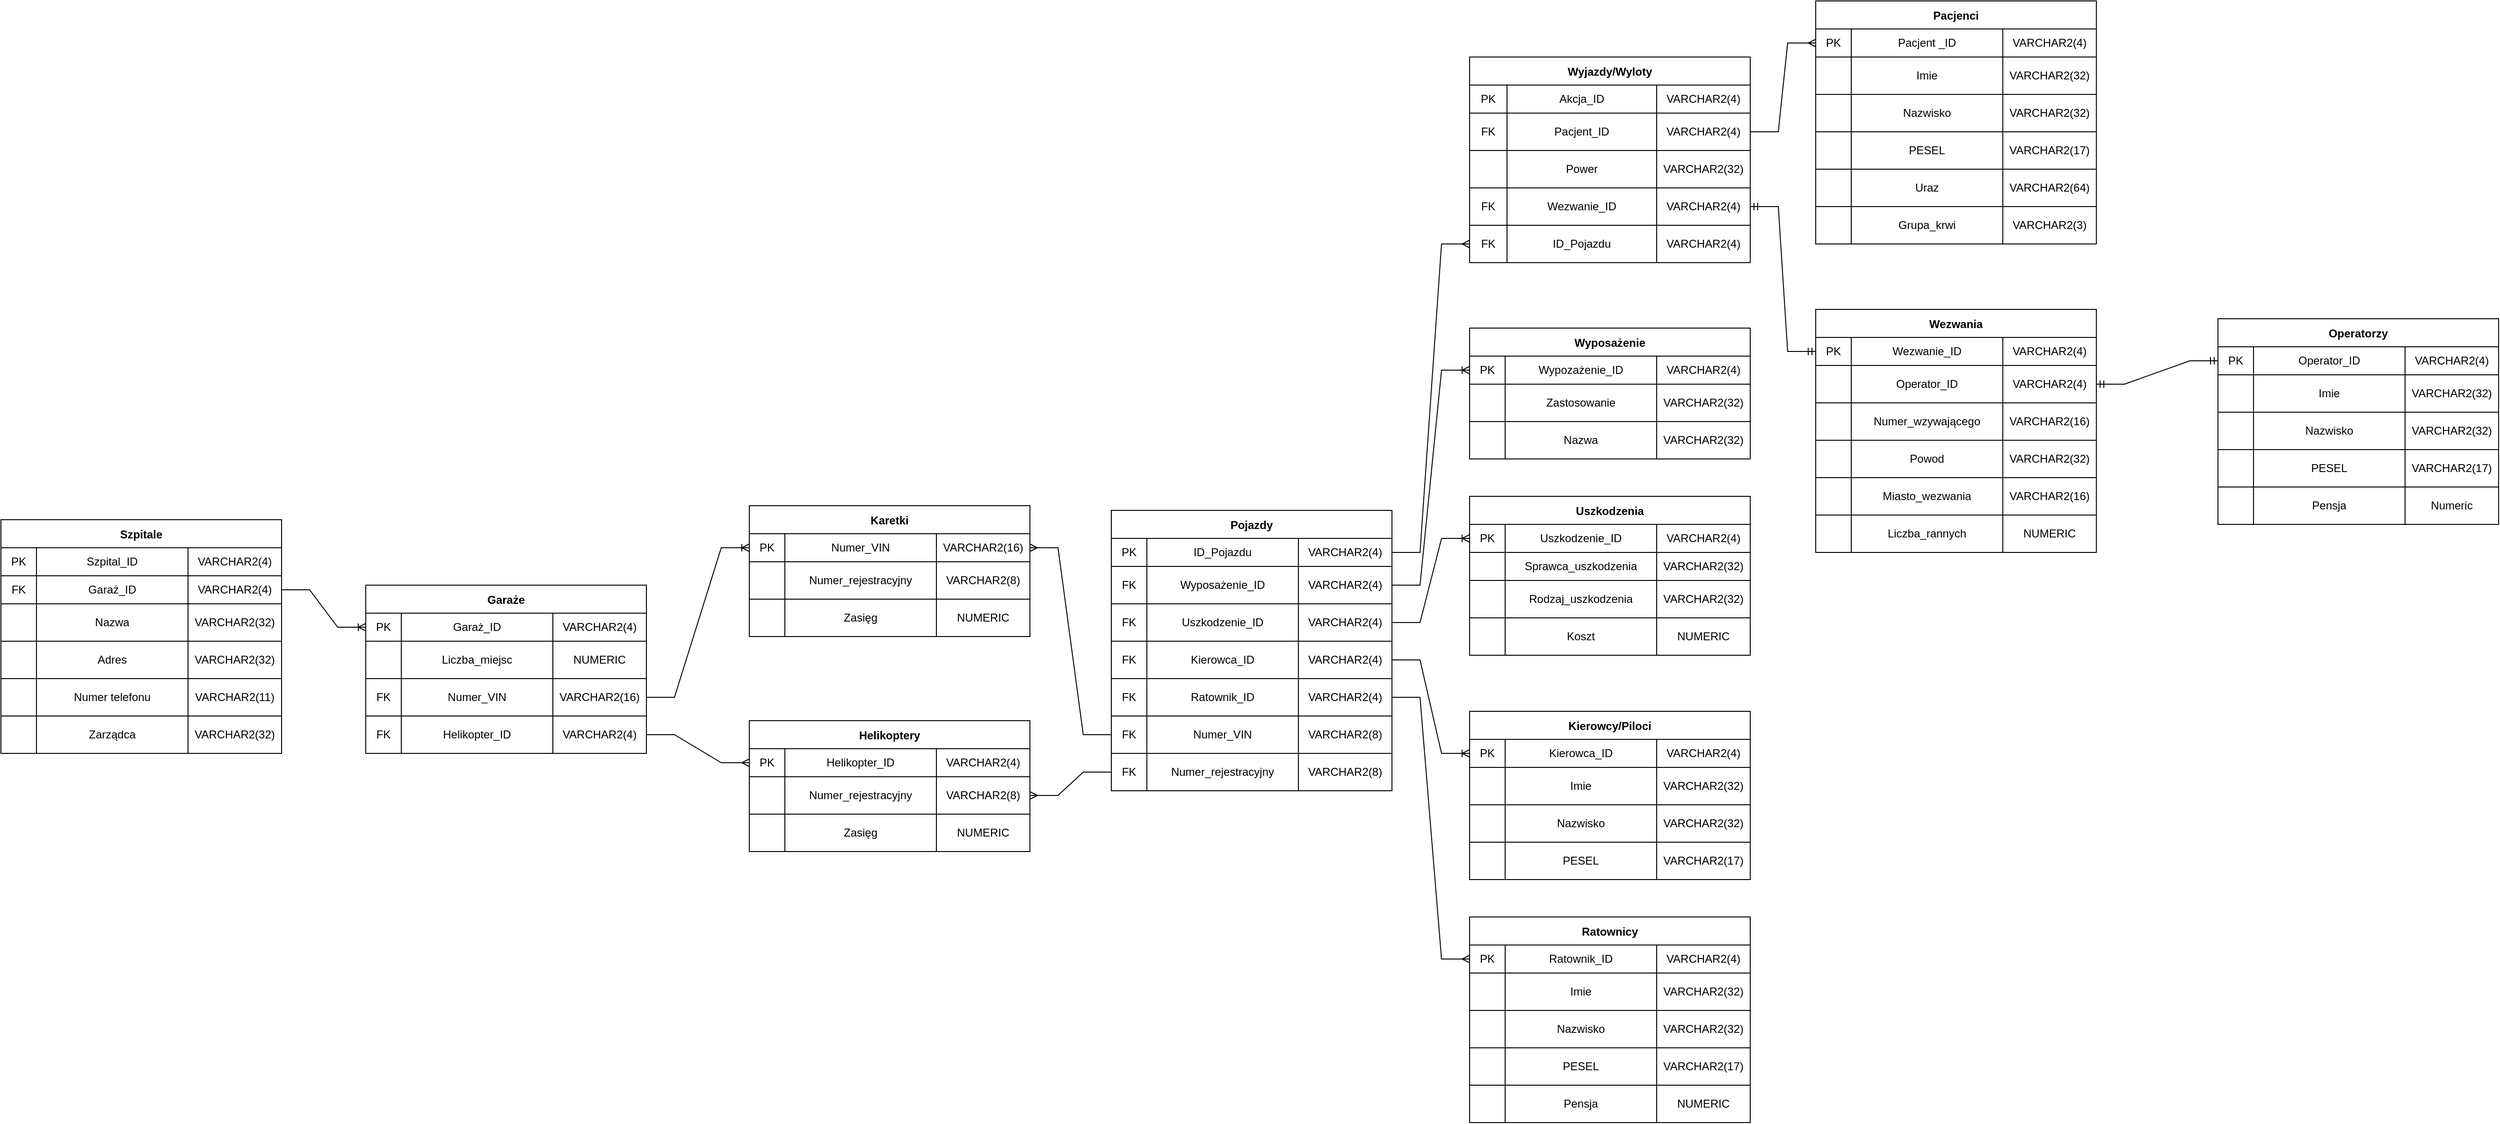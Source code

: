 <mxfile version="16.4.2" type="device"><diagram id="fovf8bPKLp0kYK0y4_xm" name="Page-1"><mxGraphModel dx="2983" dy="2284" grid="1" gridSize="10" guides="1" tooltips="1" connect="1" arrows="1" fold="1" page="1" pageScale="1" pageWidth="827" pageHeight="1169" math="0" shadow="0"><root><mxCell id="0"/><mxCell id="1" parent="0"/><mxCell id="MhPXuhisEG0_5COmVf13-27" value="Karetki" style="shape=table;startSize=30;container=1;collapsible=0;childLayout=tableLayout;fontStyle=1;align=center;" parent="1" vertex="1"><mxGeometry x="140" y="60" width="300" height="140" as="geometry"/></mxCell><mxCell id="MhPXuhisEG0_5COmVf13-28" value="" style="shape=tableRow;horizontal=0;startSize=0;swimlaneHead=0;swimlaneBody=0;top=0;left=0;bottom=0;right=0;collapsible=0;dropTarget=0;fillColor=none;points=[[0,0.5],[1,0.5]];portConstraint=eastwest;" parent="MhPXuhisEG0_5COmVf13-27" vertex="1"><mxGeometry y="30" width="300" height="30" as="geometry"/></mxCell><mxCell id="MhPXuhisEG0_5COmVf13-29" value="PK" style="shape=partialRectangle;html=1;whiteSpace=wrap;connectable=0;fillColor=none;top=0;left=0;bottom=0;right=0;overflow=hidden;" parent="MhPXuhisEG0_5COmVf13-28" vertex="1"><mxGeometry width="38" height="30" as="geometry"><mxRectangle width="38" height="30" as="alternateBounds"/></mxGeometry></mxCell><mxCell id="MhPXuhisEG0_5COmVf13-30" value="Numer_VIN" style="shape=partialRectangle;html=1;whiteSpace=wrap;connectable=0;fillColor=none;top=0;left=0;bottom=0;right=0;overflow=hidden;" parent="MhPXuhisEG0_5COmVf13-28" vertex="1"><mxGeometry x="38" width="162" height="30" as="geometry"><mxRectangle width="162" height="30" as="alternateBounds"/></mxGeometry></mxCell><mxCell id="MhPXuhisEG0_5COmVf13-31" value="VARCHAR2(16)" style="shape=partialRectangle;html=1;whiteSpace=wrap;connectable=0;fillColor=none;top=0;left=0;bottom=0;right=0;overflow=hidden;" parent="MhPXuhisEG0_5COmVf13-28" vertex="1"><mxGeometry x="200" width="100" height="30" as="geometry"><mxRectangle width="100" height="30" as="alternateBounds"/></mxGeometry></mxCell><mxCell id="jbNVn7m9w7jy5SU3JZLQ-47" value="" style="shape=tableRow;horizontal=0;startSize=0;swimlaneHead=0;swimlaneBody=0;top=0;left=0;bottom=0;right=0;collapsible=0;dropTarget=0;fillColor=none;points=[[0,0.5],[1,0.5]];portConstraint=eastwest;" vertex="1" parent="MhPXuhisEG0_5COmVf13-27"><mxGeometry y="60" width="300" height="40" as="geometry"/></mxCell><mxCell id="jbNVn7m9w7jy5SU3JZLQ-48" value="" style="shape=partialRectangle;html=1;whiteSpace=wrap;connectable=0;fillColor=none;top=0;left=0;bottom=0;right=0;overflow=hidden;" vertex="1" parent="jbNVn7m9w7jy5SU3JZLQ-47"><mxGeometry width="38" height="40" as="geometry"><mxRectangle width="38" height="40" as="alternateBounds"/></mxGeometry></mxCell><mxCell id="jbNVn7m9w7jy5SU3JZLQ-49" value="Numer_rejestracyjny" style="shape=partialRectangle;html=1;whiteSpace=wrap;connectable=0;fillColor=none;top=0;left=0;bottom=0;right=0;overflow=hidden;" vertex="1" parent="jbNVn7m9w7jy5SU3JZLQ-47"><mxGeometry x="38" width="162" height="40" as="geometry"><mxRectangle width="162" height="40" as="alternateBounds"/></mxGeometry></mxCell><mxCell id="jbNVn7m9w7jy5SU3JZLQ-50" value="VARCHAR2(8)" style="shape=partialRectangle;html=1;whiteSpace=wrap;connectable=0;fillColor=none;top=0;left=0;bottom=0;right=0;overflow=hidden;" vertex="1" parent="jbNVn7m9w7jy5SU3JZLQ-47"><mxGeometry x="200" width="100" height="40" as="geometry"><mxRectangle width="100" height="40" as="alternateBounds"/></mxGeometry></mxCell><mxCell id="MhPXuhisEG0_5COmVf13-232" value="" style="shape=tableRow;horizontal=0;startSize=0;swimlaneHead=0;swimlaneBody=0;top=0;left=0;bottom=0;right=0;collapsible=0;dropTarget=0;fillColor=none;points=[[0,0.5],[1,0.5]];portConstraint=eastwest;" parent="MhPXuhisEG0_5COmVf13-27" vertex="1"><mxGeometry y="100" width="300" height="40" as="geometry"/></mxCell><mxCell id="MhPXuhisEG0_5COmVf13-233" value="" style="shape=partialRectangle;html=1;whiteSpace=wrap;connectable=0;fillColor=none;top=0;left=0;bottom=0;right=0;overflow=hidden;" parent="MhPXuhisEG0_5COmVf13-232" vertex="1"><mxGeometry width="38" height="40" as="geometry"><mxRectangle width="38" height="40" as="alternateBounds"/></mxGeometry></mxCell><mxCell id="MhPXuhisEG0_5COmVf13-234" value="Zasięg" style="shape=partialRectangle;html=1;whiteSpace=wrap;connectable=0;fillColor=none;top=0;left=0;bottom=0;right=0;overflow=hidden;" parent="MhPXuhisEG0_5COmVf13-232" vertex="1"><mxGeometry x="38" width="162" height="40" as="geometry"><mxRectangle width="162" height="40" as="alternateBounds"/></mxGeometry></mxCell><mxCell id="MhPXuhisEG0_5COmVf13-235" value="NUMERIC" style="shape=partialRectangle;html=1;whiteSpace=wrap;connectable=0;fillColor=none;top=0;left=0;bottom=0;right=0;overflow=hidden;" parent="MhPXuhisEG0_5COmVf13-232" vertex="1"><mxGeometry x="200" width="100" height="40" as="geometry"><mxRectangle width="100" height="40" as="alternateBounds"/></mxGeometry></mxCell><mxCell id="MhPXuhisEG0_5COmVf13-40" value="Garaże" style="shape=table;startSize=30;container=1;collapsible=0;childLayout=tableLayout;fontStyle=1;align=center;" parent="1" vertex="1"><mxGeometry x="-270" y="145" width="300" height="180" as="geometry"/></mxCell><mxCell id="MhPXuhisEG0_5COmVf13-41" value="" style="shape=tableRow;horizontal=0;startSize=0;swimlaneHead=0;swimlaneBody=0;top=0;left=0;bottom=0;right=0;collapsible=0;dropTarget=0;fillColor=none;points=[[0,0.5],[1,0.5]];portConstraint=eastwest;" parent="MhPXuhisEG0_5COmVf13-40" vertex="1"><mxGeometry y="30" width="300" height="30" as="geometry"/></mxCell><mxCell id="MhPXuhisEG0_5COmVf13-42" value="PK" style="shape=partialRectangle;html=1;whiteSpace=wrap;connectable=0;fillColor=none;top=0;left=0;bottom=0;right=0;overflow=hidden;" parent="MhPXuhisEG0_5COmVf13-41" vertex="1"><mxGeometry width="38" height="30" as="geometry"><mxRectangle width="38" height="30" as="alternateBounds"/></mxGeometry></mxCell><mxCell id="MhPXuhisEG0_5COmVf13-43" value="Garaż_ID" style="shape=partialRectangle;html=1;whiteSpace=wrap;connectable=0;fillColor=none;top=0;left=0;bottom=0;right=0;overflow=hidden;" parent="MhPXuhisEG0_5COmVf13-41" vertex="1"><mxGeometry x="38" width="162" height="30" as="geometry"><mxRectangle width="162" height="30" as="alternateBounds"/></mxGeometry></mxCell><mxCell id="MhPXuhisEG0_5COmVf13-44" value="VARCHAR2(4)" style="shape=partialRectangle;html=1;whiteSpace=wrap;connectable=0;fillColor=none;top=0;left=0;bottom=0;right=0;overflow=hidden;" parent="MhPXuhisEG0_5COmVf13-41" vertex="1"><mxGeometry x="200" width="100" height="30" as="geometry"><mxRectangle width="100" height="30" as="alternateBounds"/></mxGeometry></mxCell><mxCell id="MhPXuhisEG0_5COmVf13-45" value="" style="shape=tableRow;horizontal=0;startSize=0;swimlaneHead=0;swimlaneBody=0;top=0;left=0;bottom=0;right=0;collapsible=0;dropTarget=0;fillColor=none;points=[[0,0.5],[1,0.5]];portConstraint=eastwest;" parent="MhPXuhisEG0_5COmVf13-40" vertex="1"><mxGeometry y="60" width="300" height="40" as="geometry"/></mxCell><mxCell id="MhPXuhisEG0_5COmVf13-46" value="" style="shape=partialRectangle;html=1;whiteSpace=wrap;connectable=0;fillColor=none;top=0;left=0;bottom=0;right=0;overflow=hidden;" parent="MhPXuhisEG0_5COmVf13-45" vertex="1"><mxGeometry width="38" height="40" as="geometry"><mxRectangle width="38" height="40" as="alternateBounds"/></mxGeometry></mxCell><mxCell id="MhPXuhisEG0_5COmVf13-47" value="Liczba_miejsc" style="shape=partialRectangle;html=1;whiteSpace=wrap;connectable=0;fillColor=none;top=0;left=0;bottom=0;right=0;overflow=hidden;" parent="MhPXuhisEG0_5COmVf13-45" vertex="1"><mxGeometry x="38" width="162" height="40" as="geometry"><mxRectangle width="162" height="40" as="alternateBounds"/></mxGeometry></mxCell><mxCell id="MhPXuhisEG0_5COmVf13-48" value="NUMERIC" style="shape=partialRectangle;html=1;whiteSpace=wrap;connectable=0;fillColor=none;top=0;left=0;bottom=0;right=0;overflow=hidden;" parent="MhPXuhisEG0_5COmVf13-45" vertex="1"><mxGeometry x="200" width="100" height="40" as="geometry"><mxRectangle width="100" height="40" as="alternateBounds"/></mxGeometry></mxCell><mxCell id="MhPXuhisEG0_5COmVf13-297" value="" style="shape=tableRow;horizontal=0;startSize=0;swimlaneHead=0;swimlaneBody=0;top=0;left=0;bottom=0;right=0;collapsible=0;dropTarget=0;fillColor=none;points=[[0,0.5],[1,0.5]];portConstraint=eastwest;" parent="MhPXuhisEG0_5COmVf13-40" vertex="1"><mxGeometry y="100" width="300" height="40" as="geometry"/></mxCell><mxCell id="MhPXuhisEG0_5COmVf13-298" value="FK" style="shape=partialRectangle;html=1;whiteSpace=wrap;connectable=0;fillColor=none;top=0;left=0;bottom=0;right=0;overflow=hidden;" parent="MhPXuhisEG0_5COmVf13-297" vertex="1"><mxGeometry width="38" height="40" as="geometry"><mxRectangle width="38" height="40" as="alternateBounds"/></mxGeometry></mxCell><mxCell id="MhPXuhisEG0_5COmVf13-299" value="Numer_VIN" style="shape=partialRectangle;html=1;whiteSpace=wrap;connectable=0;fillColor=none;top=0;left=0;bottom=0;right=0;overflow=hidden;" parent="MhPXuhisEG0_5COmVf13-297" vertex="1"><mxGeometry x="38" width="162" height="40" as="geometry"><mxRectangle width="162" height="40" as="alternateBounds"/></mxGeometry></mxCell><mxCell id="MhPXuhisEG0_5COmVf13-300" value="VARCHAR2(16)" style="shape=partialRectangle;html=1;whiteSpace=wrap;connectable=0;fillColor=none;top=0;left=0;bottom=0;right=0;overflow=hidden;" parent="MhPXuhisEG0_5COmVf13-297" vertex="1"><mxGeometry x="200" width="100" height="40" as="geometry"><mxRectangle width="100" height="40" as="alternateBounds"/></mxGeometry></mxCell><mxCell id="MhPXuhisEG0_5COmVf13-49" value="" style="shape=tableRow;horizontal=0;startSize=0;swimlaneHead=0;swimlaneBody=0;top=0;left=0;bottom=0;right=0;collapsible=0;dropTarget=0;fillColor=none;points=[[0,0.5],[1,0.5]];portConstraint=eastwest;" parent="MhPXuhisEG0_5COmVf13-40" vertex="1"><mxGeometry y="140" width="300" height="40" as="geometry"/></mxCell><mxCell id="MhPXuhisEG0_5COmVf13-50" value="FK" style="shape=partialRectangle;html=1;whiteSpace=wrap;connectable=0;fillColor=none;top=0;left=0;bottom=0;right=0;overflow=hidden;" parent="MhPXuhisEG0_5COmVf13-49" vertex="1"><mxGeometry width="38" height="40" as="geometry"><mxRectangle width="38" height="40" as="alternateBounds"/></mxGeometry></mxCell><mxCell id="MhPXuhisEG0_5COmVf13-51" value="Helikopter_ID" style="shape=partialRectangle;html=1;whiteSpace=wrap;connectable=0;fillColor=none;top=0;left=0;bottom=0;right=0;overflow=hidden;" parent="MhPXuhisEG0_5COmVf13-49" vertex="1"><mxGeometry x="38" width="162" height="40" as="geometry"><mxRectangle width="162" height="40" as="alternateBounds"/></mxGeometry></mxCell><mxCell id="MhPXuhisEG0_5COmVf13-52" value="VARCHAR2(4)" style="shape=partialRectangle;html=1;whiteSpace=wrap;connectable=0;fillColor=none;top=0;left=0;bottom=0;right=0;overflow=hidden;" parent="MhPXuhisEG0_5COmVf13-49" vertex="1"><mxGeometry x="200" width="100" height="40" as="geometry"><mxRectangle width="100" height="40" as="alternateBounds"/></mxGeometry></mxCell><mxCell id="MhPXuhisEG0_5COmVf13-53" value="Szpitale" style="shape=table;startSize=30;container=1;collapsible=0;childLayout=tableLayout;fontStyle=1;align=center;" parent="1" vertex="1"><mxGeometry x="-660" y="75" width="300" height="250" as="geometry"/></mxCell><mxCell id="MhPXuhisEG0_5COmVf13-272" value="" style="shape=tableRow;horizontal=0;startSize=0;swimlaneHead=0;swimlaneBody=0;top=0;left=0;bottom=0;right=0;collapsible=0;dropTarget=0;fillColor=none;points=[[0,0.5],[1,0.5]];portConstraint=eastwest;" parent="MhPXuhisEG0_5COmVf13-53" vertex="1"><mxGeometry y="30" width="300" height="30" as="geometry"/></mxCell><mxCell id="MhPXuhisEG0_5COmVf13-273" value="PK" style="shape=partialRectangle;html=1;whiteSpace=wrap;connectable=0;fillColor=none;top=0;left=0;bottom=0;right=0;overflow=hidden;" parent="MhPXuhisEG0_5COmVf13-272" vertex="1"><mxGeometry width="38" height="30" as="geometry"><mxRectangle width="38" height="30" as="alternateBounds"/></mxGeometry></mxCell><mxCell id="MhPXuhisEG0_5COmVf13-274" value="Szpital_ID" style="shape=partialRectangle;html=1;whiteSpace=wrap;connectable=0;fillColor=none;top=0;left=0;bottom=0;right=0;overflow=hidden;" parent="MhPXuhisEG0_5COmVf13-272" vertex="1"><mxGeometry x="38" width="162" height="30" as="geometry"><mxRectangle width="162" height="30" as="alternateBounds"/></mxGeometry></mxCell><mxCell id="MhPXuhisEG0_5COmVf13-275" value="VARCHAR2(4)" style="shape=partialRectangle;html=1;whiteSpace=wrap;connectable=0;fillColor=none;top=0;left=0;bottom=0;right=0;overflow=hidden;" parent="MhPXuhisEG0_5COmVf13-272" vertex="1"><mxGeometry x="200" width="100" height="30" as="geometry"><mxRectangle width="100" height="30" as="alternateBounds"/></mxGeometry></mxCell><mxCell id="MhPXuhisEG0_5COmVf13-54" value="" style="shape=tableRow;horizontal=0;startSize=0;swimlaneHead=0;swimlaneBody=0;top=0;left=0;bottom=0;right=0;collapsible=0;dropTarget=0;fillColor=none;points=[[0,0.5],[1,0.5]];portConstraint=eastwest;" parent="MhPXuhisEG0_5COmVf13-53" vertex="1"><mxGeometry y="60" width="300" height="30" as="geometry"/></mxCell><mxCell id="MhPXuhisEG0_5COmVf13-55" value="FK" style="shape=partialRectangle;html=1;whiteSpace=wrap;connectable=0;fillColor=none;top=0;left=0;bottom=0;right=0;overflow=hidden;" parent="MhPXuhisEG0_5COmVf13-54" vertex="1"><mxGeometry width="38" height="30" as="geometry"><mxRectangle width="38" height="30" as="alternateBounds"/></mxGeometry></mxCell><mxCell id="MhPXuhisEG0_5COmVf13-56" value="Garaż_ID" style="shape=partialRectangle;html=1;whiteSpace=wrap;connectable=0;fillColor=none;top=0;left=0;bottom=0;right=0;overflow=hidden;" parent="MhPXuhisEG0_5COmVf13-54" vertex="1"><mxGeometry x="38" width="162" height="30" as="geometry"><mxRectangle width="162" height="30" as="alternateBounds"/></mxGeometry></mxCell><mxCell id="MhPXuhisEG0_5COmVf13-57" value="VARCHAR2(4)" style="shape=partialRectangle;html=1;whiteSpace=wrap;connectable=0;fillColor=none;top=0;left=0;bottom=0;right=0;overflow=hidden;" parent="MhPXuhisEG0_5COmVf13-54" vertex="1"><mxGeometry x="200" width="100" height="30" as="geometry"><mxRectangle width="100" height="30" as="alternateBounds"/></mxGeometry></mxCell><mxCell id="MhPXuhisEG0_5COmVf13-58" value="" style="shape=tableRow;horizontal=0;startSize=0;swimlaneHead=0;swimlaneBody=0;top=0;left=0;bottom=0;right=0;collapsible=0;dropTarget=0;fillColor=none;points=[[0,0.5],[1,0.5]];portConstraint=eastwest;" parent="MhPXuhisEG0_5COmVf13-53" vertex="1"><mxGeometry y="90" width="300" height="40" as="geometry"/></mxCell><mxCell id="MhPXuhisEG0_5COmVf13-59" value="" style="shape=partialRectangle;html=1;whiteSpace=wrap;connectable=0;fillColor=none;top=0;left=0;bottom=0;right=0;overflow=hidden;" parent="MhPXuhisEG0_5COmVf13-58" vertex="1"><mxGeometry width="38" height="40" as="geometry"><mxRectangle width="38" height="40" as="alternateBounds"/></mxGeometry></mxCell><mxCell id="MhPXuhisEG0_5COmVf13-60" value="Nazwa" style="shape=partialRectangle;html=1;whiteSpace=wrap;connectable=0;fillColor=none;top=0;left=0;bottom=0;right=0;overflow=hidden;" parent="MhPXuhisEG0_5COmVf13-58" vertex="1"><mxGeometry x="38" width="162" height="40" as="geometry"><mxRectangle width="162" height="40" as="alternateBounds"/></mxGeometry></mxCell><mxCell id="MhPXuhisEG0_5COmVf13-61" value="VARCHAR2(32)" style="shape=partialRectangle;html=1;whiteSpace=wrap;connectable=0;fillColor=none;top=0;left=0;bottom=0;right=0;overflow=hidden;" parent="MhPXuhisEG0_5COmVf13-58" vertex="1"><mxGeometry x="200" width="100" height="40" as="geometry"><mxRectangle width="100" height="40" as="alternateBounds"/></mxGeometry></mxCell><mxCell id="MhPXuhisEG0_5COmVf13-184" value="" style="shape=tableRow;horizontal=0;startSize=0;swimlaneHead=0;swimlaneBody=0;top=0;left=0;bottom=0;right=0;collapsible=0;dropTarget=0;fillColor=none;points=[[0,0.5],[1,0.5]];portConstraint=eastwest;" parent="MhPXuhisEG0_5COmVf13-53" vertex="1"><mxGeometry y="130" width="300" height="40" as="geometry"/></mxCell><mxCell id="MhPXuhisEG0_5COmVf13-185" value="" style="shape=partialRectangle;html=1;whiteSpace=wrap;connectable=0;fillColor=none;top=0;left=0;bottom=0;right=0;overflow=hidden;" parent="MhPXuhisEG0_5COmVf13-184" vertex="1"><mxGeometry width="38" height="40" as="geometry"><mxRectangle width="38" height="40" as="alternateBounds"/></mxGeometry></mxCell><mxCell id="MhPXuhisEG0_5COmVf13-186" value="Adres" style="shape=partialRectangle;html=1;whiteSpace=wrap;connectable=0;fillColor=none;top=0;left=0;bottom=0;right=0;overflow=hidden;" parent="MhPXuhisEG0_5COmVf13-184" vertex="1"><mxGeometry x="38" width="162" height="40" as="geometry"><mxRectangle width="162" height="40" as="alternateBounds"/></mxGeometry></mxCell><mxCell id="MhPXuhisEG0_5COmVf13-187" value="VARCHAR2(32)" style="shape=partialRectangle;html=1;whiteSpace=wrap;connectable=0;fillColor=none;top=0;left=0;bottom=0;right=0;overflow=hidden;" parent="MhPXuhisEG0_5COmVf13-184" vertex="1"><mxGeometry x="200" width="100" height="40" as="geometry"><mxRectangle width="100" height="40" as="alternateBounds"/></mxGeometry></mxCell><mxCell id="MhPXuhisEG0_5COmVf13-188" value="" style="shape=tableRow;horizontal=0;startSize=0;swimlaneHead=0;swimlaneBody=0;top=0;left=0;bottom=0;right=0;collapsible=0;dropTarget=0;fillColor=none;points=[[0,0.5],[1,0.5]];portConstraint=eastwest;" parent="MhPXuhisEG0_5COmVf13-53" vertex="1"><mxGeometry y="170" width="300" height="40" as="geometry"/></mxCell><mxCell id="MhPXuhisEG0_5COmVf13-189" value="" style="shape=partialRectangle;html=1;whiteSpace=wrap;connectable=0;fillColor=none;top=0;left=0;bottom=0;right=0;overflow=hidden;" parent="MhPXuhisEG0_5COmVf13-188" vertex="1"><mxGeometry width="38" height="40" as="geometry"><mxRectangle width="38" height="40" as="alternateBounds"/></mxGeometry></mxCell><mxCell id="MhPXuhisEG0_5COmVf13-190" value="Numer telefonu" style="shape=partialRectangle;html=1;whiteSpace=wrap;connectable=0;fillColor=none;top=0;left=0;bottom=0;right=0;overflow=hidden;" parent="MhPXuhisEG0_5COmVf13-188" vertex="1"><mxGeometry x="38" width="162" height="40" as="geometry"><mxRectangle width="162" height="40" as="alternateBounds"/></mxGeometry></mxCell><mxCell id="MhPXuhisEG0_5COmVf13-191" value="VARCHAR2(11)" style="shape=partialRectangle;html=1;whiteSpace=wrap;connectable=0;fillColor=none;top=0;left=0;bottom=0;right=0;overflow=hidden;" parent="MhPXuhisEG0_5COmVf13-188" vertex="1"><mxGeometry x="200" width="100" height="40" as="geometry"><mxRectangle width="100" height="40" as="alternateBounds"/></mxGeometry></mxCell><mxCell id="MhPXuhisEG0_5COmVf13-62" value="" style="shape=tableRow;horizontal=0;startSize=0;swimlaneHead=0;swimlaneBody=0;top=0;left=0;bottom=0;right=0;collapsible=0;dropTarget=0;fillColor=none;points=[[0,0.5],[1,0.5]];portConstraint=eastwest;" parent="MhPXuhisEG0_5COmVf13-53" vertex="1"><mxGeometry y="210" width="300" height="40" as="geometry"/></mxCell><mxCell id="MhPXuhisEG0_5COmVf13-63" value="" style="shape=partialRectangle;html=1;whiteSpace=wrap;connectable=0;fillColor=none;top=0;left=0;bottom=0;right=0;overflow=hidden;" parent="MhPXuhisEG0_5COmVf13-62" vertex="1"><mxGeometry width="38" height="40" as="geometry"><mxRectangle width="38" height="40" as="alternateBounds"/></mxGeometry></mxCell><mxCell id="MhPXuhisEG0_5COmVf13-64" value="Zarządca" style="shape=partialRectangle;html=1;whiteSpace=wrap;connectable=0;fillColor=none;top=0;left=0;bottom=0;right=0;overflow=hidden;" parent="MhPXuhisEG0_5COmVf13-62" vertex="1"><mxGeometry x="38" width="162" height="40" as="geometry"><mxRectangle width="162" height="40" as="alternateBounds"/></mxGeometry></mxCell><mxCell id="MhPXuhisEG0_5COmVf13-65" value="VARCHAR2(32)" style="shape=partialRectangle;html=1;whiteSpace=wrap;connectable=0;fillColor=none;top=0;left=0;bottom=0;right=0;overflow=hidden;" parent="MhPXuhisEG0_5COmVf13-62" vertex="1"><mxGeometry x="200" width="100" height="40" as="geometry"><mxRectangle width="100" height="40" as="alternateBounds"/></mxGeometry></mxCell><mxCell id="MhPXuhisEG0_5COmVf13-66" value="Ratownicy" style="shape=table;startSize=30;container=1;collapsible=0;childLayout=tableLayout;fontStyle=1;align=center;" parent="1" vertex="1"><mxGeometry x="910" y="500" width="300" height="220" as="geometry"/></mxCell><mxCell id="MhPXuhisEG0_5COmVf13-67" value="" style="shape=tableRow;horizontal=0;startSize=0;swimlaneHead=0;swimlaneBody=0;top=0;left=0;bottom=0;right=0;collapsible=0;dropTarget=0;fillColor=none;points=[[0,0.5],[1,0.5]];portConstraint=eastwest;" parent="MhPXuhisEG0_5COmVf13-66" vertex="1"><mxGeometry y="30" width="300" height="30" as="geometry"/></mxCell><mxCell id="MhPXuhisEG0_5COmVf13-68" value="PK" style="shape=partialRectangle;html=1;whiteSpace=wrap;connectable=0;fillColor=none;top=0;left=0;bottom=0;right=0;overflow=hidden;" parent="MhPXuhisEG0_5COmVf13-67" vertex="1"><mxGeometry width="38" height="30" as="geometry"><mxRectangle width="38" height="30" as="alternateBounds"/></mxGeometry></mxCell><mxCell id="MhPXuhisEG0_5COmVf13-69" value="Ratownik_ID" style="shape=partialRectangle;html=1;whiteSpace=wrap;connectable=0;fillColor=none;top=0;left=0;bottom=0;right=0;overflow=hidden;" parent="MhPXuhisEG0_5COmVf13-67" vertex="1"><mxGeometry x="38" width="162" height="30" as="geometry"><mxRectangle width="162" height="30" as="alternateBounds"/></mxGeometry></mxCell><mxCell id="MhPXuhisEG0_5COmVf13-70" value="VARCHAR2(4)" style="shape=partialRectangle;html=1;whiteSpace=wrap;connectable=0;fillColor=none;top=0;left=0;bottom=0;right=0;overflow=hidden;" parent="MhPXuhisEG0_5COmVf13-67" vertex="1"><mxGeometry x="200" width="100" height="30" as="geometry"><mxRectangle width="100" height="30" as="alternateBounds"/></mxGeometry></mxCell><mxCell id="MhPXuhisEG0_5COmVf13-204" value="" style="shape=tableRow;horizontal=0;startSize=0;swimlaneHead=0;swimlaneBody=0;top=0;left=0;bottom=0;right=0;collapsible=0;dropTarget=0;fillColor=none;points=[[0,0.5],[1,0.5]];portConstraint=eastwest;" parent="MhPXuhisEG0_5COmVf13-66" vertex="1"><mxGeometry y="60" width="300" height="40" as="geometry"/></mxCell><mxCell id="MhPXuhisEG0_5COmVf13-205" value="" style="shape=partialRectangle;html=1;whiteSpace=wrap;connectable=0;fillColor=none;top=0;left=0;bottom=0;right=0;overflow=hidden;" parent="MhPXuhisEG0_5COmVf13-204" vertex="1"><mxGeometry width="38" height="40" as="geometry"><mxRectangle width="38" height="40" as="alternateBounds"/></mxGeometry></mxCell><mxCell id="MhPXuhisEG0_5COmVf13-206" value="Imie" style="shape=partialRectangle;html=1;whiteSpace=wrap;connectable=0;fillColor=none;top=0;left=0;bottom=0;right=0;overflow=hidden;" parent="MhPXuhisEG0_5COmVf13-204" vertex="1"><mxGeometry x="38" width="162" height="40" as="geometry"><mxRectangle width="162" height="40" as="alternateBounds"/></mxGeometry></mxCell><mxCell id="MhPXuhisEG0_5COmVf13-207" value="VARCHAR2(32)" style="shape=partialRectangle;html=1;whiteSpace=wrap;connectable=0;fillColor=none;top=0;left=0;bottom=0;right=0;overflow=hidden;" parent="MhPXuhisEG0_5COmVf13-204" vertex="1"><mxGeometry x="200" width="100" height="40" as="geometry"><mxRectangle width="100" height="40" as="alternateBounds"/></mxGeometry></mxCell><mxCell id="MhPXuhisEG0_5COmVf13-208" value="" style="shape=tableRow;horizontal=0;startSize=0;swimlaneHead=0;swimlaneBody=0;top=0;left=0;bottom=0;right=0;collapsible=0;dropTarget=0;fillColor=none;points=[[0,0.5],[1,0.5]];portConstraint=eastwest;" parent="MhPXuhisEG0_5COmVf13-66" vertex="1"><mxGeometry y="100" width="300" height="40" as="geometry"/></mxCell><mxCell id="MhPXuhisEG0_5COmVf13-209" value="" style="shape=partialRectangle;html=1;whiteSpace=wrap;connectable=0;fillColor=none;top=0;left=0;bottom=0;right=0;overflow=hidden;" parent="MhPXuhisEG0_5COmVf13-208" vertex="1"><mxGeometry width="38" height="40" as="geometry"><mxRectangle width="38" height="40" as="alternateBounds"/></mxGeometry></mxCell><mxCell id="MhPXuhisEG0_5COmVf13-210" value="Nazwisko" style="shape=partialRectangle;html=1;whiteSpace=wrap;connectable=0;fillColor=none;top=0;left=0;bottom=0;right=0;overflow=hidden;" parent="MhPXuhisEG0_5COmVf13-208" vertex="1"><mxGeometry x="38" width="162" height="40" as="geometry"><mxRectangle width="162" height="40" as="alternateBounds"/></mxGeometry></mxCell><mxCell id="MhPXuhisEG0_5COmVf13-211" value="VARCHAR2(32)" style="shape=partialRectangle;html=1;whiteSpace=wrap;connectable=0;fillColor=none;top=0;left=0;bottom=0;right=0;overflow=hidden;" parent="MhPXuhisEG0_5COmVf13-208" vertex="1"><mxGeometry x="200" width="100" height="40" as="geometry"><mxRectangle width="100" height="40" as="alternateBounds"/></mxGeometry></mxCell><mxCell id="jbNVn7m9w7jy5SU3JZLQ-68" value="" style="shape=tableRow;horizontal=0;startSize=0;swimlaneHead=0;swimlaneBody=0;top=0;left=0;bottom=0;right=0;collapsible=0;dropTarget=0;fillColor=none;points=[[0,0.5],[1,0.5]];portConstraint=eastwest;" vertex="1" parent="MhPXuhisEG0_5COmVf13-66"><mxGeometry y="140" width="300" height="40" as="geometry"/></mxCell><mxCell id="jbNVn7m9w7jy5SU3JZLQ-69" value="" style="shape=partialRectangle;html=1;whiteSpace=wrap;connectable=0;fillColor=none;top=0;left=0;bottom=0;right=0;overflow=hidden;" vertex="1" parent="jbNVn7m9w7jy5SU3JZLQ-68"><mxGeometry width="38" height="40" as="geometry"><mxRectangle width="38" height="40" as="alternateBounds"/></mxGeometry></mxCell><mxCell id="jbNVn7m9w7jy5SU3JZLQ-70" value="PESEL" style="shape=partialRectangle;html=1;whiteSpace=wrap;connectable=0;fillColor=none;top=0;left=0;bottom=0;right=0;overflow=hidden;" vertex="1" parent="jbNVn7m9w7jy5SU3JZLQ-68"><mxGeometry x="38" width="162" height="40" as="geometry"><mxRectangle width="162" height="40" as="alternateBounds"/></mxGeometry></mxCell><mxCell id="jbNVn7m9w7jy5SU3JZLQ-71" value="VARCHAR2(17)" style="shape=partialRectangle;html=1;whiteSpace=wrap;connectable=0;fillColor=none;top=0;left=0;bottom=0;right=0;overflow=hidden;" vertex="1" parent="jbNVn7m9w7jy5SU3JZLQ-68"><mxGeometry x="200" width="100" height="40" as="geometry"><mxRectangle width="100" height="40" as="alternateBounds"/></mxGeometry></mxCell><mxCell id="MhPXuhisEG0_5COmVf13-75" value="" style="shape=tableRow;horizontal=0;startSize=0;swimlaneHead=0;swimlaneBody=0;top=0;left=0;bottom=0;right=0;collapsible=0;dropTarget=0;fillColor=none;points=[[0,0.5],[1,0.5]];portConstraint=eastwest;" parent="MhPXuhisEG0_5COmVf13-66" vertex="1"><mxGeometry y="180" width="300" height="40" as="geometry"/></mxCell><mxCell id="MhPXuhisEG0_5COmVf13-76" value="" style="shape=partialRectangle;html=1;whiteSpace=wrap;connectable=0;fillColor=none;top=0;left=0;bottom=0;right=0;overflow=hidden;" parent="MhPXuhisEG0_5COmVf13-75" vertex="1"><mxGeometry width="38" height="40" as="geometry"><mxRectangle width="38" height="40" as="alternateBounds"/></mxGeometry></mxCell><mxCell id="MhPXuhisEG0_5COmVf13-77" value="Pensja" style="shape=partialRectangle;html=1;whiteSpace=wrap;connectable=0;fillColor=none;top=0;left=0;bottom=0;right=0;overflow=hidden;" parent="MhPXuhisEG0_5COmVf13-75" vertex="1"><mxGeometry x="38" width="162" height="40" as="geometry"><mxRectangle width="162" height="40" as="alternateBounds"/></mxGeometry></mxCell><mxCell id="MhPXuhisEG0_5COmVf13-78" value="NUMERIC" style="shape=partialRectangle;html=1;whiteSpace=wrap;connectable=0;fillColor=none;top=0;left=0;bottom=0;right=0;overflow=hidden;" parent="MhPXuhisEG0_5COmVf13-75" vertex="1"><mxGeometry x="200" width="100" height="40" as="geometry"><mxRectangle width="100" height="40" as="alternateBounds"/></mxGeometry></mxCell><mxCell id="MhPXuhisEG0_5COmVf13-79" value="Kierowcy/Piloci" style="shape=table;startSize=30;container=1;collapsible=0;childLayout=tableLayout;fontStyle=1;align=center;" parent="1" vertex="1"><mxGeometry x="910" y="280" width="300" height="180" as="geometry"/></mxCell><mxCell id="MhPXuhisEG0_5COmVf13-80" value="" style="shape=tableRow;horizontal=0;startSize=0;swimlaneHead=0;swimlaneBody=0;top=0;left=0;bottom=0;right=0;collapsible=0;dropTarget=0;fillColor=none;points=[[0,0.5],[1,0.5]];portConstraint=eastwest;" parent="MhPXuhisEG0_5COmVf13-79" vertex="1"><mxGeometry y="30" width="300" height="30" as="geometry"/></mxCell><mxCell id="MhPXuhisEG0_5COmVf13-81" value="PK" style="shape=partialRectangle;html=1;whiteSpace=wrap;connectable=0;fillColor=none;top=0;left=0;bottom=0;right=0;overflow=hidden;" parent="MhPXuhisEG0_5COmVf13-80" vertex="1"><mxGeometry width="38" height="30" as="geometry"><mxRectangle width="38" height="30" as="alternateBounds"/></mxGeometry></mxCell><mxCell id="MhPXuhisEG0_5COmVf13-82" value="Kierowca_ID" style="shape=partialRectangle;html=1;whiteSpace=wrap;connectable=0;fillColor=none;top=0;left=0;bottom=0;right=0;overflow=hidden;" parent="MhPXuhisEG0_5COmVf13-80" vertex="1"><mxGeometry x="38" width="162" height="30" as="geometry"><mxRectangle width="162" height="30" as="alternateBounds"/></mxGeometry></mxCell><mxCell id="MhPXuhisEG0_5COmVf13-83" value="VARCHAR2(4)" style="shape=partialRectangle;html=1;whiteSpace=wrap;connectable=0;fillColor=none;top=0;left=0;bottom=0;right=0;overflow=hidden;" parent="MhPXuhisEG0_5COmVf13-80" vertex="1"><mxGeometry x="200" width="100" height="30" as="geometry"><mxRectangle width="100" height="30" as="alternateBounds"/></mxGeometry></mxCell><mxCell id="MhPXuhisEG0_5COmVf13-196" value="" style="shape=tableRow;horizontal=0;startSize=0;swimlaneHead=0;swimlaneBody=0;top=0;left=0;bottom=0;right=0;collapsible=0;dropTarget=0;fillColor=none;points=[[0,0.5],[1,0.5]];portConstraint=eastwest;" parent="MhPXuhisEG0_5COmVf13-79" vertex="1"><mxGeometry y="60" width="300" height="40" as="geometry"/></mxCell><mxCell id="MhPXuhisEG0_5COmVf13-197" value="" style="shape=partialRectangle;html=1;whiteSpace=wrap;connectable=0;fillColor=none;top=0;left=0;bottom=0;right=0;overflow=hidden;" parent="MhPXuhisEG0_5COmVf13-196" vertex="1"><mxGeometry width="38" height="40" as="geometry"><mxRectangle width="38" height="40" as="alternateBounds"/></mxGeometry></mxCell><mxCell id="MhPXuhisEG0_5COmVf13-198" value="Imie" style="shape=partialRectangle;html=1;whiteSpace=wrap;connectable=0;fillColor=none;top=0;left=0;bottom=0;right=0;overflow=hidden;" parent="MhPXuhisEG0_5COmVf13-196" vertex="1"><mxGeometry x="38" width="162" height="40" as="geometry"><mxRectangle width="162" height="40" as="alternateBounds"/></mxGeometry></mxCell><mxCell id="MhPXuhisEG0_5COmVf13-199" value="VARCHAR2(32)" style="shape=partialRectangle;html=1;whiteSpace=wrap;connectable=0;fillColor=none;top=0;left=0;bottom=0;right=0;overflow=hidden;" parent="MhPXuhisEG0_5COmVf13-196" vertex="1"><mxGeometry x="200" width="100" height="40" as="geometry"><mxRectangle width="100" height="40" as="alternateBounds"/></mxGeometry></mxCell><mxCell id="MhPXuhisEG0_5COmVf13-200" value="" style="shape=tableRow;horizontal=0;startSize=0;swimlaneHead=0;swimlaneBody=0;top=0;left=0;bottom=0;right=0;collapsible=0;dropTarget=0;fillColor=none;points=[[0,0.5],[1,0.5]];portConstraint=eastwest;" parent="MhPXuhisEG0_5COmVf13-79" vertex="1"><mxGeometry y="100" width="300" height="40" as="geometry"/></mxCell><mxCell id="MhPXuhisEG0_5COmVf13-201" value="" style="shape=partialRectangle;html=1;whiteSpace=wrap;connectable=0;fillColor=none;top=0;left=0;bottom=0;right=0;overflow=hidden;" parent="MhPXuhisEG0_5COmVf13-200" vertex="1"><mxGeometry width="38" height="40" as="geometry"><mxRectangle width="38" height="40" as="alternateBounds"/></mxGeometry></mxCell><mxCell id="MhPXuhisEG0_5COmVf13-202" value="Nazwisko" style="shape=partialRectangle;html=1;whiteSpace=wrap;connectable=0;fillColor=none;top=0;left=0;bottom=0;right=0;overflow=hidden;" parent="MhPXuhisEG0_5COmVf13-200" vertex="1"><mxGeometry x="38" width="162" height="40" as="geometry"><mxRectangle width="162" height="40" as="alternateBounds"/></mxGeometry></mxCell><mxCell id="MhPXuhisEG0_5COmVf13-203" value="VARCHAR2(32)" style="shape=partialRectangle;html=1;whiteSpace=wrap;connectable=0;fillColor=none;top=0;left=0;bottom=0;right=0;overflow=hidden;" parent="MhPXuhisEG0_5COmVf13-200" vertex="1"><mxGeometry x="200" width="100" height="40" as="geometry"><mxRectangle width="100" height="40" as="alternateBounds"/></mxGeometry></mxCell><mxCell id="MhPXuhisEG0_5COmVf13-88" value="" style="shape=tableRow;horizontal=0;startSize=0;swimlaneHead=0;swimlaneBody=0;top=0;left=0;bottom=0;right=0;collapsible=0;dropTarget=0;fillColor=none;points=[[0,0.5],[1,0.5]];portConstraint=eastwest;" parent="MhPXuhisEG0_5COmVf13-79" vertex="1"><mxGeometry y="140" width="300" height="40" as="geometry"/></mxCell><mxCell id="MhPXuhisEG0_5COmVf13-89" value="" style="shape=partialRectangle;html=1;whiteSpace=wrap;connectable=0;fillColor=none;top=0;left=0;bottom=0;right=0;overflow=hidden;" parent="MhPXuhisEG0_5COmVf13-88" vertex="1"><mxGeometry width="38" height="40" as="geometry"><mxRectangle width="38" height="40" as="alternateBounds"/></mxGeometry></mxCell><mxCell id="MhPXuhisEG0_5COmVf13-90" value="PESEL" style="shape=partialRectangle;html=1;whiteSpace=wrap;connectable=0;fillColor=none;top=0;left=0;bottom=0;right=0;overflow=hidden;" parent="MhPXuhisEG0_5COmVf13-88" vertex="1"><mxGeometry x="38" width="162" height="40" as="geometry"><mxRectangle width="162" height="40" as="alternateBounds"/></mxGeometry></mxCell><mxCell id="MhPXuhisEG0_5COmVf13-91" value="VARCHAR2(17)" style="shape=partialRectangle;html=1;whiteSpace=wrap;connectable=0;fillColor=none;top=0;left=0;bottom=0;right=0;overflow=hidden;" parent="MhPXuhisEG0_5COmVf13-88" vertex="1"><mxGeometry x="200" width="100" height="40" as="geometry"><mxRectangle width="100" height="40" as="alternateBounds"/></mxGeometry></mxCell><mxCell id="MhPXuhisEG0_5COmVf13-92" value="Pacjenci" style="shape=table;startSize=30;container=1;collapsible=0;childLayout=tableLayout;fontStyle=1;align=center;" parent="1" vertex="1"><mxGeometry x="1280" y="-480" width="300" height="260" as="geometry"/></mxCell><mxCell id="MhPXuhisEG0_5COmVf13-93" value="" style="shape=tableRow;horizontal=0;startSize=0;swimlaneHead=0;swimlaneBody=0;top=0;left=0;bottom=0;right=0;collapsible=0;dropTarget=0;fillColor=none;points=[[0,0.5],[1,0.5]];portConstraint=eastwest;" parent="MhPXuhisEG0_5COmVf13-92" vertex="1"><mxGeometry y="30" width="300" height="30" as="geometry"/></mxCell><mxCell id="MhPXuhisEG0_5COmVf13-94" value="PK" style="shape=partialRectangle;html=1;whiteSpace=wrap;connectable=0;fillColor=none;top=0;left=0;bottom=0;right=0;overflow=hidden;" parent="MhPXuhisEG0_5COmVf13-93" vertex="1"><mxGeometry width="38" height="30" as="geometry"><mxRectangle width="38" height="30" as="alternateBounds"/></mxGeometry></mxCell><mxCell id="MhPXuhisEG0_5COmVf13-95" value="Pacjent _ID" style="shape=partialRectangle;html=1;whiteSpace=wrap;connectable=0;fillColor=none;top=0;left=0;bottom=0;right=0;overflow=hidden;" parent="MhPXuhisEG0_5COmVf13-93" vertex="1"><mxGeometry x="38" width="162" height="30" as="geometry"><mxRectangle width="162" height="30" as="alternateBounds"/></mxGeometry></mxCell><mxCell id="MhPXuhisEG0_5COmVf13-96" value="VARCHAR2(4)" style="shape=partialRectangle;html=1;whiteSpace=wrap;connectable=0;fillColor=none;top=0;left=0;bottom=0;right=0;overflow=hidden;" parent="MhPXuhisEG0_5COmVf13-93" vertex="1"><mxGeometry x="200" width="100" height="30" as="geometry"><mxRectangle width="100" height="30" as="alternateBounds"/></mxGeometry></mxCell><mxCell id="MhPXuhisEG0_5COmVf13-212" value="" style="shape=tableRow;horizontal=0;startSize=0;swimlaneHead=0;swimlaneBody=0;top=0;left=0;bottom=0;right=0;collapsible=0;dropTarget=0;fillColor=none;points=[[0,0.5],[1,0.5]];portConstraint=eastwest;" parent="MhPXuhisEG0_5COmVf13-92" vertex="1"><mxGeometry y="60" width="300" height="40" as="geometry"/></mxCell><mxCell id="MhPXuhisEG0_5COmVf13-213" value="" style="shape=partialRectangle;html=1;whiteSpace=wrap;connectable=0;fillColor=none;top=0;left=0;bottom=0;right=0;overflow=hidden;" parent="MhPXuhisEG0_5COmVf13-212" vertex="1"><mxGeometry width="38" height="40" as="geometry"><mxRectangle width="38" height="40" as="alternateBounds"/></mxGeometry></mxCell><mxCell id="MhPXuhisEG0_5COmVf13-214" value="Imie" style="shape=partialRectangle;html=1;whiteSpace=wrap;connectable=0;fillColor=none;top=0;left=0;bottom=0;right=0;overflow=hidden;" parent="MhPXuhisEG0_5COmVf13-212" vertex="1"><mxGeometry x="38" width="162" height="40" as="geometry"><mxRectangle width="162" height="40" as="alternateBounds"/></mxGeometry></mxCell><mxCell id="MhPXuhisEG0_5COmVf13-215" value="VARCHAR2(32)" style="shape=partialRectangle;html=1;whiteSpace=wrap;connectable=0;fillColor=none;top=0;left=0;bottom=0;right=0;overflow=hidden;" parent="MhPXuhisEG0_5COmVf13-212" vertex="1"><mxGeometry x="200" width="100" height="40" as="geometry"><mxRectangle width="100" height="40" as="alternateBounds"/></mxGeometry></mxCell><mxCell id="MhPXuhisEG0_5COmVf13-216" value="" style="shape=tableRow;horizontal=0;startSize=0;swimlaneHead=0;swimlaneBody=0;top=0;left=0;bottom=0;right=0;collapsible=0;dropTarget=0;fillColor=none;points=[[0,0.5],[1,0.5]];portConstraint=eastwest;" parent="MhPXuhisEG0_5COmVf13-92" vertex="1"><mxGeometry y="100" width="300" height="40" as="geometry"/></mxCell><mxCell id="MhPXuhisEG0_5COmVf13-217" value="" style="shape=partialRectangle;html=1;whiteSpace=wrap;connectable=0;fillColor=none;top=0;left=0;bottom=0;right=0;overflow=hidden;" parent="MhPXuhisEG0_5COmVf13-216" vertex="1"><mxGeometry width="38" height="40" as="geometry"><mxRectangle width="38" height="40" as="alternateBounds"/></mxGeometry></mxCell><mxCell id="MhPXuhisEG0_5COmVf13-218" value="Nazwisko" style="shape=partialRectangle;html=1;whiteSpace=wrap;connectable=0;fillColor=none;top=0;left=0;bottom=0;right=0;overflow=hidden;" parent="MhPXuhisEG0_5COmVf13-216" vertex="1"><mxGeometry x="38" width="162" height="40" as="geometry"><mxRectangle width="162" height="40" as="alternateBounds"/></mxGeometry></mxCell><mxCell id="MhPXuhisEG0_5COmVf13-219" value="VARCHAR2(32)" style="shape=partialRectangle;html=1;whiteSpace=wrap;connectable=0;fillColor=none;top=0;left=0;bottom=0;right=0;overflow=hidden;" parent="MhPXuhisEG0_5COmVf13-216" vertex="1"><mxGeometry x="200" width="100" height="40" as="geometry"><mxRectangle width="100" height="40" as="alternateBounds"/></mxGeometry></mxCell><mxCell id="MhPXuhisEG0_5COmVf13-220" value="" style="shape=tableRow;horizontal=0;startSize=0;swimlaneHead=0;swimlaneBody=0;top=0;left=0;bottom=0;right=0;collapsible=0;dropTarget=0;fillColor=none;points=[[0,0.5],[1,0.5]];portConstraint=eastwest;" parent="MhPXuhisEG0_5COmVf13-92" vertex="1"><mxGeometry y="140" width="300" height="40" as="geometry"/></mxCell><mxCell id="MhPXuhisEG0_5COmVf13-221" value="" style="shape=partialRectangle;html=1;whiteSpace=wrap;connectable=0;fillColor=none;top=0;left=0;bottom=0;right=0;overflow=hidden;" parent="MhPXuhisEG0_5COmVf13-220" vertex="1"><mxGeometry width="38" height="40" as="geometry"><mxRectangle width="38" height="40" as="alternateBounds"/></mxGeometry></mxCell><mxCell id="MhPXuhisEG0_5COmVf13-222" value="PESEL" style="shape=partialRectangle;html=1;whiteSpace=wrap;connectable=0;fillColor=none;top=0;left=0;bottom=0;right=0;overflow=hidden;" parent="MhPXuhisEG0_5COmVf13-220" vertex="1"><mxGeometry x="38" width="162" height="40" as="geometry"><mxRectangle width="162" height="40" as="alternateBounds"/></mxGeometry></mxCell><mxCell id="MhPXuhisEG0_5COmVf13-223" value="VARCHAR2(17)" style="shape=partialRectangle;html=1;whiteSpace=wrap;connectable=0;fillColor=none;top=0;left=0;bottom=0;right=0;overflow=hidden;" parent="MhPXuhisEG0_5COmVf13-220" vertex="1"><mxGeometry x="200" width="100" height="40" as="geometry"><mxRectangle width="100" height="40" as="alternateBounds"/></mxGeometry></mxCell><mxCell id="MhPXuhisEG0_5COmVf13-224" value="" style="shape=tableRow;horizontal=0;startSize=0;swimlaneHead=0;swimlaneBody=0;top=0;left=0;bottom=0;right=0;collapsible=0;dropTarget=0;fillColor=none;points=[[0,0.5],[1,0.5]];portConstraint=eastwest;" parent="MhPXuhisEG0_5COmVf13-92" vertex="1"><mxGeometry y="180" width="300" height="40" as="geometry"/></mxCell><mxCell id="MhPXuhisEG0_5COmVf13-225" value="" style="shape=partialRectangle;html=1;whiteSpace=wrap;connectable=0;fillColor=none;top=0;left=0;bottom=0;right=0;overflow=hidden;" parent="MhPXuhisEG0_5COmVf13-224" vertex="1"><mxGeometry width="38" height="40" as="geometry"><mxRectangle width="38" height="40" as="alternateBounds"/></mxGeometry></mxCell><mxCell id="MhPXuhisEG0_5COmVf13-226" value="Uraz" style="shape=partialRectangle;html=1;whiteSpace=wrap;connectable=0;fillColor=none;top=0;left=0;bottom=0;right=0;overflow=hidden;" parent="MhPXuhisEG0_5COmVf13-224" vertex="1"><mxGeometry x="38" width="162" height="40" as="geometry"><mxRectangle width="162" height="40" as="alternateBounds"/></mxGeometry></mxCell><mxCell id="MhPXuhisEG0_5COmVf13-227" value="VARCHAR2(64)" style="shape=partialRectangle;html=1;whiteSpace=wrap;connectable=0;fillColor=none;top=0;left=0;bottom=0;right=0;overflow=hidden;" parent="MhPXuhisEG0_5COmVf13-224" vertex="1"><mxGeometry x="200" width="100" height="40" as="geometry"><mxRectangle width="100" height="40" as="alternateBounds"/></mxGeometry></mxCell><mxCell id="MhPXuhisEG0_5COmVf13-101" value="" style="shape=tableRow;horizontal=0;startSize=0;swimlaneHead=0;swimlaneBody=0;top=0;left=0;bottom=0;right=0;collapsible=0;dropTarget=0;fillColor=none;points=[[0,0.5],[1,0.5]];portConstraint=eastwest;" parent="MhPXuhisEG0_5COmVf13-92" vertex="1"><mxGeometry y="220" width="300" height="40" as="geometry"/></mxCell><mxCell id="MhPXuhisEG0_5COmVf13-102" value="" style="shape=partialRectangle;html=1;whiteSpace=wrap;connectable=0;fillColor=none;top=0;left=0;bottom=0;right=0;overflow=hidden;" parent="MhPXuhisEG0_5COmVf13-101" vertex="1"><mxGeometry width="38" height="40" as="geometry"><mxRectangle width="38" height="40" as="alternateBounds"/></mxGeometry></mxCell><mxCell id="MhPXuhisEG0_5COmVf13-103" value="Grupa_krwi" style="shape=partialRectangle;html=1;whiteSpace=wrap;connectable=0;fillColor=none;top=0;left=0;bottom=0;right=0;overflow=hidden;" parent="MhPXuhisEG0_5COmVf13-101" vertex="1"><mxGeometry x="38" width="162" height="40" as="geometry"><mxRectangle width="162" height="40" as="alternateBounds"/></mxGeometry></mxCell><mxCell id="MhPXuhisEG0_5COmVf13-104" value="VARCHAR2(3)" style="shape=partialRectangle;html=1;whiteSpace=wrap;connectable=0;fillColor=none;top=0;left=0;bottom=0;right=0;overflow=hidden;" parent="MhPXuhisEG0_5COmVf13-101" vertex="1"><mxGeometry x="200" width="100" height="40" as="geometry"><mxRectangle width="100" height="40" as="alternateBounds"/></mxGeometry></mxCell><mxCell id="MhPXuhisEG0_5COmVf13-105" value="Wyjazdy/Wyloty" style="shape=table;startSize=30;container=1;collapsible=0;childLayout=tableLayout;fontStyle=1;align=center;" parent="1" vertex="1"><mxGeometry x="910" y="-420" width="300" height="220" as="geometry"/></mxCell><mxCell id="MhPXuhisEG0_5COmVf13-106" value="" style="shape=tableRow;horizontal=0;startSize=0;swimlaneHead=0;swimlaneBody=0;top=0;left=0;bottom=0;right=0;collapsible=0;dropTarget=0;fillColor=none;points=[[0,0.5],[1,0.5]];portConstraint=eastwest;" parent="MhPXuhisEG0_5COmVf13-105" vertex="1"><mxGeometry y="30" width="300" height="30" as="geometry"/></mxCell><mxCell id="MhPXuhisEG0_5COmVf13-107" value="PK" style="shape=partialRectangle;html=1;whiteSpace=wrap;connectable=0;fillColor=none;top=0;left=0;bottom=0;right=0;overflow=hidden;" parent="MhPXuhisEG0_5COmVf13-106" vertex="1"><mxGeometry width="40" height="30" as="geometry"><mxRectangle width="40" height="30" as="alternateBounds"/></mxGeometry></mxCell><mxCell id="MhPXuhisEG0_5COmVf13-108" value="Akcja_ID" style="shape=partialRectangle;html=1;whiteSpace=wrap;connectable=0;fillColor=none;top=0;left=0;bottom=0;right=0;overflow=hidden;" parent="MhPXuhisEG0_5COmVf13-106" vertex="1"><mxGeometry x="40" width="160" height="30" as="geometry"><mxRectangle width="160" height="30" as="alternateBounds"/></mxGeometry></mxCell><mxCell id="MhPXuhisEG0_5COmVf13-109" value="VARCHAR2(4)" style="shape=partialRectangle;html=1;whiteSpace=wrap;connectable=0;fillColor=none;top=0;left=0;bottom=0;right=0;overflow=hidden;" parent="MhPXuhisEG0_5COmVf13-106" vertex="1"><mxGeometry x="200" width="100" height="30" as="geometry"><mxRectangle width="100" height="30" as="alternateBounds"/></mxGeometry></mxCell><mxCell id="MhPXuhisEG0_5COmVf13-268" value="" style="shape=tableRow;horizontal=0;startSize=0;swimlaneHead=0;swimlaneBody=0;top=0;left=0;bottom=0;right=0;collapsible=0;dropTarget=0;fillColor=none;points=[[0,0.5],[1,0.5]];portConstraint=eastwest;" parent="MhPXuhisEG0_5COmVf13-105" vertex="1"><mxGeometry y="60" width="300" height="40" as="geometry"/></mxCell><mxCell id="MhPXuhisEG0_5COmVf13-269" value="FK" style="shape=partialRectangle;html=1;whiteSpace=wrap;connectable=0;fillColor=none;top=0;left=0;bottom=0;right=0;overflow=hidden;" parent="MhPXuhisEG0_5COmVf13-268" vertex="1"><mxGeometry width="40" height="40" as="geometry"><mxRectangle width="40" height="40" as="alternateBounds"/></mxGeometry></mxCell><mxCell id="MhPXuhisEG0_5COmVf13-270" value="Pacjent_ID" style="shape=partialRectangle;html=1;whiteSpace=wrap;connectable=0;fillColor=none;top=0;left=0;bottom=0;right=0;overflow=hidden;" parent="MhPXuhisEG0_5COmVf13-268" vertex="1"><mxGeometry x="40" width="160" height="40" as="geometry"><mxRectangle width="160" height="40" as="alternateBounds"/></mxGeometry></mxCell><mxCell id="MhPXuhisEG0_5COmVf13-271" value="VARCHAR2(4)" style="shape=partialRectangle;html=1;whiteSpace=wrap;connectable=0;fillColor=none;top=0;left=0;bottom=0;right=0;overflow=hidden;" parent="MhPXuhisEG0_5COmVf13-268" vertex="1"><mxGeometry x="200" width="100" height="40" as="geometry"><mxRectangle width="100" height="40" as="alternateBounds"/></mxGeometry></mxCell><mxCell id="MhPXuhisEG0_5COmVf13-110" value="" style="shape=tableRow;horizontal=0;startSize=0;swimlaneHead=0;swimlaneBody=0;top=0;left=0;bottom=0;right=0;collapsible=0;dropTarget=0;fillColor=none;points=[[0,0.5],[1,0.5]];portConstraint=eastwest;" parent="MhPXuhisEG0_5COmVf13-105" vertex="1"><mxGeometry y="100" width="300" height="40" as="geometry"/></mxCell><mxCell id="MhPXuhisEG0_5COmVf13-111" value="" style="shape=partialRectangle;html=1;whiteSpace=wrap;connectable=0;fillColor=none;top=0;left=0;bottom=0;right=0;overflow=hidden;" parent="MhPXuhisEG0_5COmVf13-110" vertex="1"><mxGeometry width="40" height="40" as="geometry"><mxRectangle width="40" height="40" as="alternateBounds"/></mxGeometry></mxCell><mxCell id="MhPXuhisEG0_5COmVf13-112" value="Power" style="shape=partialRectangle;html=1;whiteSpace=wrap;connectable=0;fillColor=none;top=0;left=0;bottom=0;right=0;overflow=hidden;" parent="MhPXuhisEG0_5COmVf13-110" vertex="1"><mxGeometry x="40" width="160" height="40" as="geometry"><mxRectangle width="160" height="40" as="alternateBounds"/></mxGeometry></mxCell><mxCell id="MhPXuhisEG0_5COmVf13-113" value="VARCHAR2(32)" style="shape=partialRectangle;html=1;whiteSpace=wrap;connectable=0;fillColor=none;top=0;left=0;bottom=0;right=0;overflow=hidden;" parent="MhPXuhisEG0_5COmVf13-110" vertex="1"><mxGeometry x="200" width="100" height="40" as="geometry"><mxRectangle width="100" height="40" as="alternateBounds"/></mxGeometry></mxCell><mxCell id="MhPXuhisEG0_5COmVf13-228" value="" style="shape=tableRow;horizontal=0;startSize=0;swimlaneHead=0;swimlaneBody=0;top=0;left=0;bottom=0;right=0;collapsible=0;dropTarget=0;fillColor=none;points=[[0,0.5],[1,0.5]];portConstraint=eastwest;" parent="MhPXuhisEG0_5COmVf13-105" vertex="1"><mxGeometry y="140" width="300" height="40" as="geometry"/></mxCell><mxCell id="MhPXuhisEG0_5COmVf13-229" value="FK" style="shape=partialRectangle;html=1;whiteSpace=wrap;connectable=0;fillColor=none;top=0;left=0;bottom=0;right=0;overflow=hidden;" parent="MhPXuhisEG0_5COmVf13-228" vertex="1"><mxGeometry width="40" height="40" as="geometry"><mxRectangle width="40" height="40" as="alternateBounds"/></mxGeometry></mxCell><mxCell id="MhPXuhisEG0_5COmVf13-230" value="Wezwanie_ID" style="shape=partialRectangle;html=1;whiteSpace=wrap;connectable=0;fillColor=none;top=0;left=0;bottom=0;right=0;overflow=hidden;" parent="MhPXuhisEG0_5COmVf13-228" vertex="1"><mxGeometry x="40" width="160" height="40" as="geometry"><mxRectangle width="160" height="40" as="alternateBounds"/></mxGeometry></mxCell><mxCell id="MhPXuhisEG0_5COmVf13-231" value="VARCHAR2(4)" style="shape=partialRectangle;html=1;whiteSpace=wrap;connectable=0;fillColor=none;top=0;left=0;bottom=0;right=0;overflow=hidden;" parent="MhPXuhisEG0_5COmVf13-228" vertex="1"><mxGeometry x="200" width="100" height="40" as="geometry"><mxRectangle width="100" height="40" as="alternateBounds"/></mxGeometry></mxCell><mxCell id="MhPXuhisEG0_5COmVf13-114" value="" style="shape=tableRow;horizontal=0;startSize=0;swimlaneHead=0;swimlaneBody=0;top=0;left=0;bottom=0;right=0;collapsible=0;dropTarget=0;fillColor=none;points=[[0,0.5],[1,0.5]];portConstraint=eastwest;" parent="MhPXuhisEG0_5COmVf13-105" vertex="1"><mxGeometry y="180" width="300" height="40" as="geometry"/></mxCell><mxCell id="MhPXuhisEG0_5COmVf13-115" value="FK" style="shape=partialRectangle;html=1;whiteSpace=wrap;connectable=0;fillColor=none;top=0;left=0;bottom=0;right=0;overflow=hidden;" parent="MhPXuhisEG0_5COmVf13-114" vertex="1"><mxGeometry width="40" height="40" as="geometry"><mxRectangle width="40" height="40" as="alternateBounds"/></mxGeometry></mxCell><mxCell id="MhPXuhisEG0_5COmVf13-116" value="ID_Pojazdu" style="shape=partialRectangle;html=1;whiteSpace=wrap;connectable=0;fillColor=none;top=0;left=0;bottom=0;right=0;overflow=hidden;" parent="MhPXuhisEG0_5COmVf13-114" vertex="1"><mxGeometry x="40" width="160" height="40" as="geometry"><mxRectangle width="160" height="40" as="alternateBounds"/></mxGeometry></mxCell><mxCell id="MhPXuhisEG0_5COmVf13-117" value="VARCHAR2(4)" style="shape=partialRectangle;html=1;whiteSpace=wrap;connectable=0;fillColor=none;top=0;left=0;bottom=0;right=0;overflow=hidden;" parent="MhPXuhisEG0_5COmVf13-114" vertex="1"><mxGeometry x="200" width="100" height="40" as="geometry"><mxRectangle width="100" height="40" as="alternateBounds"/></mxGeometry></mxCell><mxCell id="MhPXuhisEG0_5COmVf13-131" value="Uszkodzenia" style="shape=table;startSize=30;container=1;collapsible=0;childLayout=tableLayout;fontStyle=1;align=center;" parent="1" vertex="1"><mxGeometry x="910" y="50" width="300" height="170" as="geometry"/></mxCell><mxCell id="MhPXuhisEG0_5COmVf13-192" value="" style="shape=tableRow;horizontal=0;startSize=0;swimlaneHead=0;swimlaneBody=0;top=0;left=0;bottom=0;right=0;collapsible=0;dropTarget=0;fillColor=none;points=[[0,0.5],[1,0.5]];portConstraint=eastwest;" parent="MhPXuhisEG0_5COmVf13-131" vertex="1"><mxGeometry y="30" width="300" height="30" as="geometry"/></mxCell><mxCell id="MhPXuhisEG0_5COmVf13-193" value="PK" style="shape=partialRectangle;html=1;whiteSpace=wrap;connectable=0;fillColor=none;top=0;left=0;bottom=0;right=0;overflow=hidden;" parent="MhPXuhisEG0_5COmVf13-192" vertex="1"><mxGeometry width="38" height="30" as="geometry"><mxRectangle width="38" height="30" as="alternateBounds"/></mxGeometry></mxCell><mxCell id="MhPXuhisEG0_5COmVf13-194" value="Uszkodzenie_ID" style="shape=partialRectangle;html=1;whiteSpace=wrap;connectable=0;fillColor=none;top=0;left=0;bottom=0;right=0;overflow=hidden;" parent="MhPXuhisEG0_5COmVf13-192" vertex="1"><mxGeometry x="38" width="162" height="30" as="geometry"><mxRectangle width="162" height="30" as="alternateBounds"/></mxGeometry></mxCell><mxCell id="MhPXuhisEG0_5COmVf13-195" value="VARCHAR2(4)" style="shape=partialRectangle;html=1;whiteSpace=wrap;connectable=0;fillColor=none;top=0;left=0;bottom=0;right=0;overflow=hidden;" parent="MhPXuhisEG0_5COmVf13-192" vertex="1"><mxGeometry x="200" width="100" height="30" as="geometry"><mxRectangle width="100" height="30" as="alternateBounds"/></mxGeometry></mxCell><mxCell id="MhPXuhisEG0_5COmVf13-132" value="" style="shape=tableRow;horizontal=0;startSize=0;swimlaneHead=0;swimlaneBody=0;top=0;left=0;bottom=0;right=0;collapsible=0;dropTarget=0;fillColor=none;points=[[0,0.5],[1,0.5]];portConstraint=eastwest;" parent="MhPXuhisEG0_5COmVf13-131" vertex="1"><mxGeometry y="60" width="300" height="30" as="geometry"/></mxCell><mxCell id="MhPXuhisEG0_5COmVf13-133" value="" style="shape=partialRectangle;html=1;whiteSpace=wrap;connectable=0;fillColor=none;top=0;left=0;bottom=0;right=0;overflow=hidden;" parent="MhPXuhisEG0_5COmVf13-132" vertex="1"><mxGeometry width="38" height="30" as="geometry"><mxRectangle width="38" height="30" as="alternateBounds"/></mxGeometry></mxCell><mxCell id="MhPXuhisEG0_5COmVf13-134" value="Sprawca_uszkodzenia" style="shape=partialRectangle;html=1;whiteSpace=wrap;connectable=0;fillColor=none;top=0;left=0;bottom=0;right=0;overflow=hidden;" parent="MhPXuhisEG0_5COmVf13-132" vertex="1"><mxGeometry x="38" width="162" height="30" as="geometry"><mxRectangle width="162" height="30" as="alternateBounds"/></mxGeometry></mxCell><mxCell id="MhPXuhisEG0_5COmVf13-135" value="VARCHAR2(32)" style="shape=partialRectangle;html=1;whiteSpace=wrap;connectable=0;fillColor=none;top=0;left=0;bottom=0;right=0;overflow=hidden;" parent="MhPXuhisEG0_5COmVf13-132" vertex="1"><mxGeometry x="200" width="100" height="30" as="geometry"><mxRectangle width="100" height="30" as="alternateBounds"/></mxGeometry></mxCell><mxCell id="MhPXuhisEG0_5COmVf13-136" value="" style="shape=tableRow;horizontal=0;startSize=0;swimlaneHead=0;swimlaneBody=0;top=0;left=0;bottom=0;right=0;collapsible=0;dropTarget=0;fillColor=none;points=[[0,0.5],[1,0.5]];portConstraint=eastwest;" parent="MhPXuhisEG0_5COmVf13-131" vertex="1"><mxGeometry y="90" width="300" height="40" as="geometry"/></mxCell><mxCell id="MhPXuhisEG0_5COmVf13-137" value="" style="shape=partialRectangle;html=1;whiteSpace=wrap;connectable=0;fillColor=none;top=0;left=0;bottom=0;right=0;overflow=hidden;" parent="MhPXuhisEG0_5COmVf13-136" vertex="1"><mxGeometry width="38" height="40" as="geometry"><mxRectangle width="38" height="40" as="alternateBounds"/></mxGeometry></mxCell><mxCell id="MhPXuhisEG0_5COmVf13-138" value="Rodzaj_uszkodzenia" style="shape=partialRectangle;html=1;whiteSpace=wrap;connectable=0;fillColor=none;top=0;left=0;bottom=0;right=0;overflow=hidden;" parent="MhPXuhisEG0_5COmVf13-136" vertex="1"><mxGeometry x="38" width="162" height="40" as="geometry"><mxRectangle width="162" height="40" as="alternateBounds"/></mxGeometry></mxCell><mxCell id="MhPXuhisEG0_5COmVf13-139" value="VARCHAR2(32)" style="shape=partialRectangle;html=1;whiteSpace=wrap;connectable=0;fillColor=none;top=0;left=0;bottom=0;right=0;overflow=hidden;" parent="MhPXuhisEG0_5COmVf13-136" vertex="1"><mxGeometry x="200" width="100" height="40" as="geometry"><mxRectangle width="100" height="40" as="alternateBounds"/></mxGeometry></mxCell><mxCell id="MhPXuhisEG0_5COmVf13-140" value="" style="shape=tableRow;horizontal=0;startSize=0;swimlaneHead=0;swimlaneBody=0;top=0;left=0;bottom=0;right=0;collapsible=0;dropTarget=0;fillColor=none;points=[[0,0.5],[1,0.5]];portConstraint=eastwest;" parent="MhPXuhisEG0_5COmVf13-131" vertex="1"><mxGeometry y="130" width="300" height="40" as="geometry"/></mxCell><mxCell id="MhPXuhisEG0_5COmVf13-141" value="" style="shape=partialRectangle;html=1;whiteSpace=wrap;connectable=0;fillColor=none;top=0;left=0;bottom=0;right=0;overflow=hidden;" parent="MhPXuhisEG0_5COmVf13-140" vertex="1"><mxGeometry width="38" height="40" as="geometry"><mxRectangle width="38" height="40" as="alternateBounds"/></mxGeometry></mxCell><mxCell id="MhPXuhisEG0_5COmVf13-142" value="Koszt" style="shape=partialRectangle;html=1;whiteSpace=wrap;connectable=0;fillColor=none;top=0;left=0;bottom=0;right=0;overflow=hidden;" parent="MhPXuhisEG0_5COmVf13-140" vertex="1"><mxGeometry x="38" width="162" height="40" as="geometry"><mxRectangle width="162" height="40" as="alternateBounds"/></mxGeometry></mxCell><mxCell id="MhPXuhisEG0_5COmVf13-143" value="NUMERIC" style="shape=partialRectangle;html=1;whiteSpace=wrap;connectable=0;fillColor=none;top=0;left=0;bottom=0;right=0;overflow=hidden;" parent="MhPXuhisEG0_5COmVf13-140" vertex="1"><mxGeometry x="200" width="100" height="40" as="geometry"><mxRectangle width="100" height="40" as="alternateBounds"/></mxGeometry></mxCell><mxCell id="MhPXuhisEG0_5COmVf13-144" value="Wyposażenie" style="shape=table;startSize=30;container=1;collapsible=0;childLayout=tableLayout;fontStyle=1;align=center;" parent="1" vertex="1"><mxGeometry x="910" y="-130" width="300" height="140" as="geometry"/></mxCell><mxCell id="MhPXuhisEG0_5COmVf13-145" value="" style="shape=tableRow;horizontal=0;startSize=0;swimlaneHead=0;swimlaneBody=0;top=0;left=0;bottom=0;right=0;collapsible=0;dropTarget=0;fillColor=none;points=[[0,0.5],[1,0.5]];portConstraint=eastwest;" parent="MhPXuhisEG0_5COmVf13-144" vertex="1"><mxGeometry y="30" width="300" height="30" as="geometry"/></mxCell><mxCell id="MhPXuhisEG0_5COmVf13-146" value="PK" style="shape=partialRectangle;html=1;whiteSpace=wrap;connectable=0;fillColor=none;top=0;left=0;bottom=0;right=0;overflow=hidden;" parent="MhPXuhisEG0_5COmVf13-145" vertex="1"><mxGeometry width="38" height="30" as="geometry"><mxRectangle width="38" height="30" as="alternateBounds"/></mxGeometry></mxCell><mxCell id="MhPXuhisEG0_5COmVf13-147" value="Wypozażenie_ID" style="shape=partialRectangle;html=1;whiteSpace=wrap;connectable=0;fillColor=none;top=0;left=0;bottom=0;right=0;overflow=hidden;" parent="MhPXuhisEG0_5COmVf13-145" vertex="1"><mxGeometry x="38" width="162" height="30" as="geometry"><mxRectangle width="162" height="30" as="alternateBounds"/></mxGeometry></mxCell><mxCell id="MhPXuhisEG0_5COmVf13-148" value="VARCHAR2(4)" style="shape=partialRectangle;html=1;whiteSpace=wrap;connectable=0;fillColor=none;top=0;left=0;bottom=0;right=0;overflow=hidden;" parent="MhPXuhisEG0_5COmVf13-145" vertex="1"><mxGeometry x="200" width="100" height="30" as="geometry"><mxRectangle width="100" height="30" as="alternateBounds"/></mxGeometry></mxCell><mxCell id="MhPXuhisEG0_5COmVf13-149" value="" style="shape=tableRow;horizontal=0;startSize=0;swimlaneHead=0;swimlaneBody=0;top=0;left=0;bottom=0;right=0;collapsible=0;dropTarget=0;fillColor=none;points=[[0,0.5],[1,0.5]];portConstraint=eastwest;" parent="MhPXuhisEG0_5COmVf13-144" vertex="1"><mxGeometry y="60" width="300" height="40" as="geometry"/></mxCell><mxCell id="MhPXuhisEG0_5COmVf13-150" value="" style="shape=partialRectangle;html=1;whiteSpace=wrap;connectable=0;fillColor=none;top=0;left=0;bottom=0;right=0;overflow=hidden;" parent="MhPXuhisEG0_5COmVf13-149" vertex="1"><mxGeometry width="38" height="40" as="geometry"><mxRectangle width="38" height="40" as="alternateBounds"/></mxGeometry></mxCell><mxCell id="MhPXuhisEG0_5COmVf13-151" value="Zastosowanie" style="shape=partialRectangle;html=1;whiteSpace=wrap;connectable=0;fillColor=none;top=0;left=0;bottom=0;right=0;overflow=hidden;" parent="MhPXuhisEG0_5COmVf13-149" vertex="1"><mxGeometry x="38" width="162" height="40" as="geometry"><mxRectangle width="162" height="40" as="alternateBounds"/></mxGeometry></mxCell><mxCell id="MhPXuhisEG0_5COmVf13-152" value="VARCHAR2(32)" style="shape=partialRectangle;html=1;whiteSpace=wrap;connectable=0;fillColor=none;top=0;left=0;bottom=0;right=0;overflow=hidden;" parent="MhPXuhisEG0_5COmVf13-149" vertex="1"><mxGeometry x="200" width="100" height="40" as="geometry"><mxRectangle width="100" height="40" as="alternateBounds"/></mxGeometry></mxCell><mxCell id="MhPXuhisEG0_5COmVf13-153" value="" style="shape=tableRow;horizontal=0;startSize=0;swimlaneHead=0;swimlaneBody=0;top=0;left=0;bottom=0;right=0;collapsible=0;dropTarget=0;fillColor=none;points=[[0,0.5],[1,0.5]];portConstraint=eastwest;" parent="MhPXuhisEG0_5COmVf13-144" vertex="1"><mxGeometry y="100" width="300" height="40" as="geometry"/></mxCell><mxCell id="MhPXuhisEG0_5COmVf13-154" value="" style="shape=partialRectangle;html=1;whiteSpace=wrap;connectable=0;fillColor=none;top=0;left=0;bottom=0;right=0;overflow=hidden;" parent="MhPXuhisEG0_5COmVf13-153" vertex="1"><mxGeometry width="38" height="40" as="geometry"><mxRectangle width="38" height="40" as="alternateBounds"/></mxGeometry></mxCell><mxCell id="MhPXuhisEG0_5COmVf13-155" value="Nazwa" style="shape=partialRectangle;html=1;whiteSpace=wrap;connectable=0;fillColor=none;top=0;left=0;bottom=0;right=0;overflow=hidden;" parent="MhPXuhisEG0_5COmVf13-153" vertex="1"><mxGeometry x="38" width="162" height="40" as="geometry"><mxRectangle width="162" height="40" as="alternateBounds"/></mxGeometry></mxCell><mxCell id="MhPXuhisEG0_5COmVf13-156" value="VARCHAR2(32)" style="shape=partialRectangle;html=1;whiteSpace=wrap;connectable=0;fillColor=none;top=0;left=0;bottom=0;right=0;overflow=hidden;" parent="MhPXuhisEG0_5COmVf13-153" vertex="1"><mxGeometry x="200" width="100" height="40" as="geometry"><mxRectangle width="100" height="40" as="alternateBounds"/></mxGeometry></mxCell><mxCell id="MhPXuhisEG0_5COmVf13-157" value="Wezwania" style="shape=table;startSize=30;container=1;collapsible=0;childLayout=tableLayout;fontStyle=1;align=center;" parent="1" vertex="1"><mxGeometry x="1280" y="-150" width="300" height="260" as="geometry"/></mxCell><mxCell id="MhPXuhisEG0_5COmVf13-158" value="" style="shape=tableRow;horizontal=0;startSize=0;swimlaneHead=0;swimlaneBody=0;top=0;left=0;bottom=0;right=0;collapsible=0;dropTarget=0;fillColor=none;points=[[0,0.5],[1,0.5]];portConstraint=eastwest;" parent="MhPXuhisEG0_5COmVf13-157" vertex="1"><mxGeometry y="30" width="300" height="30" as="geometry"/></mxCell><mxCell id="MhPXuhisEG0_5COmVf13-159" value="PK" style="shape=partialRectangle;html=1;whiteSpace=wrap;connectable=0;fillColor=none;top=0;left=0;bottom=0;right=0;overflow=hidden;" parent="MhPXuhisEG0_5COmVf13-158" vertex="1"><mxGeometry width="38" height="30" as="geometry"><mxRectangle width="38" height="30" as="alternateBounds"/></mxGeometry></mxCell><mxCell id="MhPXuhisEG0_5COmVf13-160" value="Wezwanie_ID" style="shape=partialRectangle;html=1;whiteSpace=wrap;connectable=0;fillColor=none;top=0;left=0;bottom=0;right=0;overflow=hidden;" parent="MhPXuhisEG0_5COmVf13-158" vertex="1"><mxGeometry x="38" width="162" height="30" as="geometry"><mxRectangle width="162" height="30" as="alternateBounds"/></mxGeometry></mxCell><mxCell id="MhPXuhisEG0_5COmVf13-161" value="VARCHAR2(4)" style="shape=partialRectangle;html=1;whiteSpace=wrap;connectable=0;fillColor=none;top=0;left=0;bottom=0;right=0;overflow=hidden;" parent="MhPXuhisEG0_5COmVf13-158" vertex="1"><mxGeometry x="200" width="100" height="30" as="geometry"><mxRectangle width="100" height="30" as="alternateBounds"/></mxGeometry></mxCell><mxCell id="MhPXuhisEG0_5COmVf13-162" value="" style="shape=tableRow;horizontal=0;startSize=0;swimlaneHead=0;swimlaneBody=0;top=0;left=0;bottom=0;right=0;collapsible=0;dropTarget=0;fillColor=none;points=[[0,0.5],[1,0.5]];portConstraint=eastwest;" parent="MhPXuhisEG0_5COmVf13-157" vertex="1"><mxGeometry y="60" width="300" height="40" as="geometry"/></mxCell><mxCell id="MhPXuhisEG0_5COmVf13-163" value="" style="shape=partialRectangle;html=1;whiteSpace=wrap;connectable=0;fillColor=none;top=0;left=0;bottom=0;right=0;overflow=hidden;" parent="MhPXuhisEG0_5COmVf13-162" vertex="1"><mxGeometry width="38" height="40" as="geometry"><mxRectangle width="38" height="40" as="alternateBounds"/></mxGeometry></mxCell><mxCell id="MhPXuhisEG0_5COmVf13-164" value="Operator_ID" style="shape=partialRectangle;html=1;whiteSpace=wrap;connectable=0;fillColor=none;top=0;left=0;bottom=0;right=0;overflow=hidden;" parent="MhPXuhisEG0_5COmVf13-162" vertex="1"><mxGeometry x="38" width="162" height="40" as="geometry"><mxRectangle width="162" height="40" as="alternateBounds"/></mxGeometry></mxCell><mxCell id="MhPXuhisEG0_5COmVf13-165" value="VARCHAR2(4)" style="shape=partialRectangle;html=1;whiteSpace=wrap;connectable=0;fillColor=none;top=0;left=0;bottom=0;right=0;overflow=hidden;" parent="MhPXuhisEG0_5COmVf13-162" vertex="1"><mxGeometry x="200" width="100" height="40" as="geometry"><mxRectangle width="100" height="40" as="alternateBounds"/></mxGeometry></mxCell><mxCell id="MhPXuhisEG0_5COmVf13-293" value="" style="shape=tableRow;horizontal=0;startSize=0;swimlaneHead=0;swimlaneBody=0;top=0;left=0;bottom=0;right=0;collapsible=0;dropTarget=0;fillColor=none;points=[[0,0.5],[1,0.5]];portConstraint=eastwest;" parent="MhPXuhisEG0_5COmVf13-157" vertex="1"><mxGeometry y="100" width="300" height="40" as="geometry"/></mxCell><mxCell id="MhPXuhisEG0_5COmVf13-294" value="" style="shape=partialRectangle;html=1;whiteSpace=wrap;connectable=0;fillColor=none;top=0;left=0;bottom=0;right=0;overflow=hidden;" parent="MhPXuhisEG0_5COmVf13-293" vertex="1"><mxGeometry width="38" height="40" as="geometry"><mxRectangle width="38" height="40" as="alternateBounds"/></mxGeometry></mxCell><mxCell id="MhPXuhisEG0_5COmVf13-295" value="Numer_wzywającego" style="shape=partialRectangle;html=1;whiteSpace=wrap;connectable=0;fillColor=none;top=0;left=0;bottom=0;right=0;overflow=hidden;" parent="MhPXuhisEG0_5COmVf13-293" vertex="1"><mxGeometry x="38" width="162" height="40" as="geometry"><mxRectangle width="162" height="40" as="alternateBounds"/></mxGeometry></mxCell><mxCell id="MhPXuhisEG0_5COmVf13-296" value="VARCHAR2(16)" style="shape=partialRectangle;html=1;whiteSpace=wrap;connectable=0;fillColor=none;top=0;left=0;bottom=0;right=0;overflow=hidden;" parent="MhPXuhisEG0_5COmVf13-293" vertex="1"><mxGeometry x="200" width="100" height="40" as="geometry"><mxRectangle width="100" height="40" as="alternateBounds"/></mxGeometry></mxCell><mxCell id="MhPXuhisEG0_5COmVf13-368" value="" style="shape=tableRow;horizontal=0;startSize=0;swimlaneHead=0;swimlaneBody=0;top=0;left=0;bottom=0;right=0;collapsible=0;dropTarget=0;fillColor=none;points=[[0,0.5],[1,0.5]];portConstraint=eastwest;" parent="MhPXuhisEG0_5COmVf13-157" vertex="1"><mxGeometry y="140" width="300" height="40" as="geometry"/></mxCell><mxCell id="MhPXuhisEG0_5COmVf13-369" value="" style="shape=partialRectangle;html=1;whiteSpace=wrap;connectable=0;fillColor=none;top=0;left=0;bottom=0;right=0;overflow=hidden;" parent="MhPXuhisEG0_5COmVf13-368" vertex="1"><mxGeometry width="38" height="40" as="geometry"><mxRectangle width="38" height="40" as="alternateBounds"/></mxGeometry></mxCell><mxCell id="MhPXuhisEG0_5COmVf13-370" value="Powod" style="shape=partialRectangle;html=1;whiteSpace=wrap;connectable=0;fillColor=none;top=0;left=0;bottom=0;right=0;overflow=hidden;" parent="MhPXuhisEG0_5COmVf13-368" vertex="1"><mxGeometry x="38" width="162" height="40" as="geometry"><mxRectangle width="162" height="40" as="alternateBounds"/></mxGeometry></mxCell><mxCell id="MhPXuhisEG0_5COmVf13-371" value="VARCHAR2(32)" style="shape=partialRectangle;html=1;whiteSpace=wrap;connectable=0;fillColor=none;top=0;left=0;bottom=0;right=0;overflow=hidden;" parent="MhPXuhisEG0_5COmVf13-368" vertex="1"><mxGeometry x="200" width="100" height="40" as="geometry"><mxRectangle width="100" height="40" as="alternateBounds"/></mxGeometry></mxCell><mxCell id="MhPXuhisEG0_5COmVf13-372" value="" style="shape=tableRow;horizontal=0;startSize=0;swimlaneHead=0;swimlaneBody=0;top=0;left=0;bottom=0;right=0;collapsible=0;dropTarget=0;fillColor=none;points=[[0,0.5],[1,0.5]];portConstraint=eastwest;" parent="MhPXuhisEG0_5COmVf13-157" vertex="1"><mxGeometry y="180" width="300" height="40" as="geometry"/></mxCell><mxCell id="MhPXuhisEG0_5COmVf13-373" value="" style="shape=partialRectangle;html=1;whiteSpace=wrap;connectable=0;fillColor=none;top=0;left=0;bottom=0;right=0;overflow=hidden;" parent="MhPXuhisEG0_5COmVf13-372" vertex="1"><mxGeometry width="38" height="40" as="geometry"><mxRectangle width="38" height="40" as="alternateBounds"/></mxGeometry></mxCell><mxCell id="MhPXuhisEG0_5COmVf13-374" value="Miasto_wezwania" style="shape=partialRectangle;html=1;whiteSpace=wrap;connectable=0;fillColor=none;top=0;left=0;bottom=0;right=0;overflow=hidden;" parent="MhPXuhisEG0_5COmVf13-372" vertex="1"><mxGeometry x="38" width="162" height="40" as="geometry"><mxRectangle width="162" height="40" as="alternateBounds"/></mxGeometry></mxCell><mxCell id="MhPXuhisEG0_5COmVf13-375" value="VARCHAR2(16)" style="shape=partialRectangle;html=1;whiteSpace=wrap;connectable=0;fillColor=none;top=0;left=0;bottom=0;right=0;overflow=hidden;" parent="MhPXuhisEG0_5COmVf13-372" vertex="1"><mxGeometry x="200" width="100" height="40" as="geometry"><mxRectangle width="100" height="40" as="alternateBounds"/></mxGeometry></mxCell><mxCell id="MhPXuhisEG0_5COmVf13-166" value="" style="shape=tableRow;horizontal=0;startSize=0;swimlaneHead=0;swimlaneBody=0;top=0;left=0;bottom=0;right=0;collapsible=0;dropTarget=0;fillColor=none;points=[[0,0.5],[1,0.5]];portConstraint=eastwest;" parent="MhPXuhisEG0_5COmVf13-157" vertex="1"><mxGeometry y="220" width="300" height="40" as="geometry"/></mxCell><mxCell id="MhPXuhisEG0_5COmVf13-167" value="" style="shape=partialRectangle;html=1;whiteSpace=wrap;connectable=0;fillColor=none;top=0;left=0;bottom=0;right=0;overflow=hidden;" parent="MhPXuhisEG0_5COmVf13-166" vertex="1"><mxGeometry width="38" height="40" as="geometry"><mxRectangle width="38" height="40" as="alternateBounds"/></mxGeometry></mxCell><mxCell id="MhPXuhisEG0_5COmVf13-168" value="Liczba_rannych" style="shape=partialRectangle;html=1;whiteSpace=wrap;connectable=0;fillColor=none;top=0;left=0;bottom=0;right=0;overflow=hidden;" parent="MhPXuhisEG0_5COmVf13-166" vertex="1"><mxGeometry x="38" width="162" height="40" as="geometry"><mxRectangle width="162" height="40" as="alternateBounds"/></mxGeometry></mxCell><mxCell id="MhPXuhisEG0_5COmVf13-169" value="NUMERIC" style="shape=partialRectangle;html=1;whiteSpace=wrap;connectable=0;fillColor=none;top=0;left=0;bottom=0;right=0;overflow=hidden;" parent="MhPXuhisEG0_5COmVf13-166" vertex="1"><mxGeometry x="200" width="100" height="40" as="geometry"><mxRectangle width="100" height="40" as="alternateBounds"/></mxGeometry></mxCell><mxCell id="MhPXuhisEG0_5COmVf13-276" value="Operatorzy" style="shape=table;startSize=30;container=1;collapsible=0;childLayout=tableLayout;fontStyle=1;align=center;" parent="1" vertex="1"><mxGeometry x="1710" y="-140" width="300" height="220" as="geometry"/></mxCell><mxCell id="MhPXuhisEG0_5COmVf13-277" value="" style="shape=tableRow;horizontal=0;startSize=0;swimlaneHead=0;swimlaneBody=0;top=0;left=0;bottom=0;right=0;collapsible=0;dropTarget=0;fillColor=none;points=[[0,0.5],[1,0.5]];portConstraint=eastwest;" parent="MhPXuhisEG0_5COmVf13-276" vertex="1"><mxGeometry y="30" width="300" height="30" as="geometry"/></mxCell><mxCell id="MhPXuhisEG0_5COmVf13-278" value="PK" style="shape=partialRectangle;html=1;whiteSpace=wrap;connectable=0;fillColor=none;top=0;left=0;bottom=0;right=0;overflow=hidden;" parent="MhPXuhisEG0_5COmVf13-277" vertex="1"><mxGeometry width="38" height="30" as="geometry"><mxRectangle width="38" height="30" as="alternateBounds"/></mxGeometry></mxCell><mxCell id="MhPXuhisEG0_5COmVf13-279" value="Operator_ID" style="shape=partialRectangle;html=1;whiteSpace=wrap;connectable=0;fillColor=none;top=0;left=0;bottom=0;right=0;overflow=hidden;" parent="MhPXuhisEG0_5COmVf13-277" vertex="1"><mxGeometry x="38" width="162" height="30" as="geometry"><mxRectangle width="162" height="30" as="alternateBounds"/></mxGeometry></mxCell><mxCell id="MhPXuhisEG0_5COmVf13-280" value="VARCHAR2(4)" style="shape=partialRectangle;html=1;whiteSpace=wrap;connectable=0;fillColor=none;top=0;left=0;bottom=0;right=0;overflow=hidden;" parent="MhPXuhisEG0_5COmVf13-277" vertex="1"><mxGeometry x="200" width="100" height="30" as="geometry"><mxRectangle width="100" height="30" as="alternateBounds"/></mxGeometry></mxCell><mxCell id="MhPXuhisEG0_5COmVf13-281" value="" style="shape=tableRow;horizontal=0;startSize=0;swimlaneHead=0;swimlaneBody=0;top=0;left=0;bottom=0;right=0;collapsible=0;dropTarget=0;fillColor=none;points=[[0,0.5],[1,0.5]];portConstraint=eastwest;" parent="MhPXuhisEG0_5COmVf13-276" vertex="1"><mxGeometry y="60" width="300" height="40" as="geometry"/></mxCell><mxCell id="MhPXuhisEG0_5COmVf13-282" value="" style="shape=partialRectangle;html=1;whiteSpace=wrap;connectable=0;fillColor=none;top=0;left=0;bottom=0;right=0;overflow=hidden;" parent="MhPXuhisEG0_5COmVf13-281" vertex="1"><mxGeometry width="38" height="40" as="geometry"><mxRectangle width="38" height="40" as="alternateBounds"/></mxGeometry></mxCell><mxCell id="MhPXuhisEG0_5COmVf13-283" value="Imie" style="shape=partialRectangle;html=1;whiteSpace=wrap;connectable=0;fillColor=none;top=0;left=0;bottom=0;right=0;overflow=hidden;" parent="MhPXuhisEG0_5COmVf13-281" vertex="1"><mxGeometry x="38" width="162" height="40" as="geometry"><mxRectangle width="162" height="40" as="alternateBounds"/></mxGeometry></mxCell><mxCell id="MhPXuhisEG0_5COmVf13-284" value="VARCHAR2(32)" style="shape=partialRectangle;html=1;whiteSpace=wrap;connectable=0;fillColor=none;top=0;left=0;bottom=0;right=0;overflow=hidden;" parent="MhPXuhisEG0_5COmVf13-281" vertex="1"><mxGeometry x="200" width="100" height="40" as="geometry"><mxRectangle width="100" height="40" as="alternateBounds"/></mxGeometry></mxCell><mxCell id="MhPXuhisEG0_5COmVf13-289" value="" style="shape=tableRow;horizontal=0;startSize=0;swimlaneHead=0;swimlaneBody=0;top=0;left=0;bottom=0;right=0;collapsible=0;dropTarget=0;fillColor=none;points=[[0,0.5],[1,0.5]];portConstraint=eastwest;" parent="MhPXuhisEG0_5COmVf13-276" vertex="1"><mxGeometry y="100" width="300" height="40" as="geometry"/></mxCell><mxCell id="MhPXuhisEG0_5COmVf13-290" value="" style="shape=partialRectangle;html=1;whiteSpace=wrap;connectable=0;fillColor=none;top=0;left=0;bottom=0;right=0;overflow=hidden;" parent="MhPXuhisEG0_5COmVf13-289" vertex="1"><mxGeometry width="38" height="40" as="geometry"><mxRectangle width="38" height="40" as="alternateBounds"/></mxGeometry></mxCell><mxCell id="MhPXuhisEG0_5COmVf13-291" value="Nazwisko" style="shape=partialRectangle;html=1;whiteSpace=wrap;connectable=0;fillColor=none;top=0;left=0;bottom=0;right=0;overflow=hidden;" parent="MhPXuhisEG0_5COmVf13-289" vertex="1"><mxGeometry x="38" width="162" height="40" as="geometry"><mxRectangle width="162" height="40" as="alternateBounds"/></mxGeometry></mxCell><mxCell id="MhPXuhisEG0_5COmVf13-292" value="VARCHAR2(32)" style="shape=partialRectangle;html=1;whiteSpace=wrap;connectable=0;fillColor=none;top=0;left=0;bottom=0;right=0;overflow=hidden;" parent="MhPXuhisEG0_5COmVf13-289" vertex="1"><mxGeometry x="200" width="100" height="40" as="geometry"><mxRectangle width="100" height="40" as="alternateBounds"/></mxGeometry></mxCell><mxCell id="jbNVn7m9w7jy5SU3JZLQ-74" value="" style="shape=tableRow;horizontal=0;startSize=0;swimlaneHead=0;swimlaneBody=0;top=0;left=0;bottom=0;right=0;collapsible=0;dropTarget=0;fillColor=none;points=[[0,0.5],[1,0.5]];portConstraint=eastwest;" vertex="1" parent="MhPXuhisEG0_5COmVf13-276"><mxGeometry y="140" width="300" height="40" as="geometry"/></mxCell><mxCell id="jbNVn7m9w7jy5SU3JZLQ-75" value="" style="shape=partialRectangle;html=1;whiteSpace=wrap;connectable=0;fillColor=none;top=0;left=0;bottom=0;right=0;overflow=hidden;" vertex="1" parent="jbNVn7m9w7jy5SU3JZLQ-74"><mxGeometry width="38" height="40" as="geometry"><mxRectangle width="38" height="40" as="alternateBounds"/></mxGeometry></mxCell><mxCell id="jbNVn7m9w7jy5SU3JZLQ-76" value="PESEL" style="shape=partialRectangle;html=1;whiteSpace=wrap;connectable=0;fillColor=none;top=0;left=0;bottom=0;right=0;overflow=hidden;" vertex="1" parent="jbNVn7m9w7jy5SU3JZLQ-74"><mxGeometry x="38" width="162" height="40" as="geometry"><mxRectangle width="162" height="40" as="alternateBounds"/></mxGeometry></mxCell><mxCell id="jbNVn7m9w7jy5SU3JZLQ-77" value="VARCHAR2(17)" style="shape=partialRectangle;html=1;whiteSpace=wrap;connectable=0;fillColor=none;top=0;left=0;bottom=0;right=0;overflow=hidden;" vertex="1" parent="jbNVn7m9w7jy5SU3JZLQ-74"><mxGeometry x="200" width="100" height="40" as="geometry"><mxRectangle width="100" height="40" as="alternateBounds"/></mxGeometry></mxCell><mxCell id="MhPXuhisEG0_5COmVf13-285" value="" style="shape=tableRow;horizontal=0;startSize=0;swimlaneHead=0;swimlaneBody=0;top=0;left=0;bottom=0;right=0;collapsible=0;dropTarget=0;fillColor=none;points=[[0,0.5],[1,0.5]];portConstraint=eastwest;" parent="MhPXuhisEG0_5COmVf13-276" vertex="1"><mxGeometry y="180" width="300" height="40" as="geometry"/></mxCell><mxCell id="MhPXuhisEG0_5COmVf13-286" value="" style="shape=partialRectangle;html=1;whiteSpace=wrap;connectable=0;fillColor=none;top=0;left=0;bottom=0;right=0;overflow=hidden;" parent="MhPXuhisEG0_5COmVf13-285" vertex="1"><mxGeometry width="38" height="40" as="geometry"><mxRectangle width="38" height="40" as="alternateBounds"/></mxGeometry></mxCell><mxCell id="MhPXuhisEG0_5COmVf13-287" value="Pensja" style="shape=partialRectangle;html=1;whiteSpace=wrap;connectable=0;fillColor=none;top=0;left=0;bottom=0;right=0;overflow=hidden;" parent="MhPXuhisEG0_5COmVf13-285" vertex="1"><mxGeometry x="38" width="162" height="40" as="geometry"><mxRectangle width="162" height="40" as="alternateBounds"/></mxGeometry></mxCell><mxCell id="MhPXuhisEG0_5COmVf13-288" value="Numeric" style="shape=partialRectangle;html=1;whiteSpace=wrap;connectable=0;fillColor=none;top=0;left=0;bottom=0;right=0;overflow=hidden;" parent="MhPXuhisEG0_5COmVf13-285" vertex="1"><mxGeometry x="200" width="100" height="40" as="geometry"><mxRectangle width="100" height="40" as="alternateBounds"/></mxGeometry></mxCell><mxCell id="MhPXuhisEG0_5COmVf13-314" value="Helikoptery" style="shape=table;startSize=30;container=1;collapsible=0;childLayout=tableLayout;fontStyle=1;align=center;" parent="1" vertex="1"><mxGeometry x="140" y="290" width="300" height="140" as="geometry"/></mxCell><mxCell id="MhPXuhisEG0_5COmVf13-315" value="" style="shape=tableRow;horizontal=0;startSize=0;swimlaneHead=0;swimlaneBody=0;top=0;left=0;bottom=0;right=0;collapsible=0;dropTarget=0;fillColor=none;points=[[0,0.5],[1,0.5]];portConstraint=eastwest;" parent="MhPXuhisEG0_5COmVf13-314" vertex="1"><mxGeometry y="30" width="300" height="30" as="geometry"/></mxCell><mxCell id="MhPXuhisEG0_5COmVf13-316" value="PK" style="shape=partialRectangle;html=1;whiteSpace=wrap;connectable=0;fillColor=none;top=0;left=0;bottom=0;right=0;overflow=hidden;" parent="MhPXuhisEG0_5COmVf13-315" vertex="1"><mxGeometry width="38" height="30" as="geometry"><mxRectangle width="38" height="30" as="alternateBounds"/></mxGeometry></mxCell><mxCell id="MhPXuhisEG0_5COmVf13-317" value="Helikopter_ID" style="shape=partialRectangle;html=1;whiteSpace=wrap;connectable=0;fillColor=none;top=0;left=0;bottom=0;right=0;overflow=hidden;" parent="MhPXuhisEG0_5COmVf13-315" vertex="1"><mxGeometry x="38" width="162" height="30" as="geometry"><mxRectangle width="162" height="30" as="alternateBounds"/></mxGeometry></mxCell><mxCell id="MhPXuhisEG0_5COmVf13-318" value="VARCHAR2(4)" style="shape=partialRectangle;html=1;whiteSpace=wrap;connectable=0;fillColor=none;top=0;left=0;bottom=0;right=0;overflow=hidden;" parent="MhPXuhisEG0_5COmVf13-315" vertex="1"><mxGeometry x="200" width="100" height="30" as="geometry"><mxRectangle width="100" height="30" as="alternateBounds"/></mxGeometry></mxCell><mxCell id="jbNVn7m9w7jy5SU3JZLQ-51" value="" style="shape=tableRow;horizontal=0;startSize=0;swimlaneHead=0;swimlaneBody=0;top=0;left=0;bottom=0;right=0;collapsible=0;dropTarget=0;fillColor=none;points=[[0,0.5],[1,0.5]];portConstraint=eastwest;" vertex="1" parent="MhPXuhisEG0_5COmVf13-314"><mxGeometry y="60" width="300" height="40" as="geometry"/></mxCell><mxCell id="jbNVn7m9w7jy5SU3JZLQ-52" value="" style="shape=partialRectangle;html=1;whiteSpace=wrap;connectable=0;fillColor=none;top=0;left=0;bottom=0;right=0;overflow=hidden;" vertex="1" parent="jbNVn7m9w7jy5SU3JZLQ-51"><mxGeometry width="38" height="40" as="geometry"><mxRectangle width="38" height="40" as="alternateBounds"/></mxGeometry></mxCell><mxCell id="jbNVn7m9w7jy5SU3JZLQ-53" value="Numer_rejestracyjny" style="shape=partialRectangle;html=1;whiteSpace=wrap;connectable=0;fillColor=none;top=0;left=0;bottom=0;right=0;overflow=hidden;" vertex="1" parent="jbNVn7m9w7jy5SU3JZLQ-51"><mxGeometry x="38" width="162" height="40" as="geometry"><mxRectangle width="162" height="40" as="alternateBounds"/></mxGeometry></mxCell><mxCell id="jbNVn7m9w7jy5SU3JZLQ-54" value="VARCHAR2(8)" style="shape=partialRectangle;html=1;whiteSpace=wrap;connectable=0;fillColor=none;top=0;left=0;bottom=0;right=0;overflow=hidden;" vertex="1" parent="jbNVn7m9w7jy5SU3JZLQ-51"><mxGeometry x="200" width="100" height="40" as="geometry"><mxRectangle width="100" height="40" as="alternateBounds"/></mxGeometry></mxCell><mxCell id="MhPXuhisEG0_5COmVf13-339" value="" style="shape=tableRow;horizontal=0;startSize=0;swimlaneHead=0;swimlaneBody=0;top=0;left=0;bottom=0;right=0;collapsible=0;dropTarget=0;fillColor=none;points=[[0,0.5],[1,0.5]];portConstraint=eastwest;" parent="MhPXuhisEG0_5COmVf13-314" vertex="1"><mxGeometry y="100" width="300" height="40" as="geometry"/></mxCell><mxCell id="MhPXuhisEG0_5COmVf13-340" value="" style="shape=partialRectangle;html=1;whiteSpace=wrap;connectable=0;fillColor=none;top=0;left=0;bottom=0;right=0;overflow=hidden;" parent="MhPXuhisEG0_5COmVf13-339" vertex="1"><mxGeometry width="38" height="40" as="geometry"><mxRectangle width="38" height="40" as="alternateBounds"/></mxGeometry></mxCell><mxCell id="MhPXuhisEG0_5COmVf13-341" value="Zasięg" style="shape=partialRectangle;html=1;whiteSpace=wrap;connectable=0;fillColor=none;top=0;left=0;bottom=0;right=0;overflow=hidden;" parent="MhPXuhisEG0_5COmVf13-339" vertex="1"><mxGeometry x="38" width="162" height="40" as="geometry"><mxRectangle width="162" height="40" as="alternateBounds"/></mxGeometry></mxCell><mxCell id="MhPXuhisEG0_5COmVf13-342" value="NUMERIC" style="shape=partialRectangle;html=1;whiteSpace=wrap;connectable=0;fillColor=none;top=0;left=0;bottom=0;right=0;overflow=hidden;" parent="MhPXuhisEG0_5COmVf13-339" vertex="1"><mxGeometry x="200" width="100" height="40" as="geometry"><mxRectangle width="100" height="40" as="alternateBounds"/></mxGeometry></mxCell><mxCell id="jbNVn7m9w7jy5SU3JZLQ-1" value="" style="edgeStyle=entityRelationEdgeStyle;fontSize=12;html=1;endArrow=ERoneToMany;rounded=0;entryX=0;entryY=0.5;entryDx=0;entryDy=0;exitX=1;exitY=0.5;exitDx=0;exitDy=0;" edge="1" parent="1" source="MhPXuhisEG0_5COmVf13-54" target="MhPXuhisEG0_5COmVf13-41"><mxGeometry width="100" height="100" relative="1" as="geometry"><mxPoint x="-270" y="290" as="sourcePoint"/><mxPoint x="-170" y="190" as="targetPoint"/></mxGeometry></mxCell><mxCell id="jbNVn7m9w7jy5SU3JZLQ-2" value="" style="edgeStyle=entityRelationEdgeStyle;fontSize=12;html=1;endArrow=ERoneToMany;rounded=0;exitX=1;exitY=0.5;exitDx=0;exitDy=0;entryX=0;entryY=0.5;entryDx=0;entryDy=0;" edge="1" parent="1" source="MhPXuhisEG0_5COmVf13-297" target="MhPXuhisEG0_5COmVf13-28"><mxGeometry width="100" height="100" relative="1" as="geometry"><mxPoint x="-10" y="440" as="sourcePoint"/><mxPoint x="80" y="-140" as="targetPoint"/></mxGeometry></mxCell><mxCell id="jbNVn7m9w7jy5SU3JZLQ-3" value="" style="edgeStyle=entityRelationEdgeStyle;fontSize=12;html=1;endArrow=ERmany;rounded=0;exitX=1;exitY=0.5;exitDx=0;exitDy=0;entryX=0;entryY=0.5;entryDx=0;entryDy=0;" edge="1" parent="1" source="MhPXuhisEG0_5COmVf13-49" target="MhPXuhisEG0_5COmVf13-315"><mxGeometry width="100" height="100" relative="1" as="geometry"><mxPoint x="10" y="-20" as="sourcePoint"/><mxPoint x="110" y="-120" as="targetPoint"/></mxGeometry></mxCell><mxCell id="jbNVn7m9w7jy5SU3JZLQ-9" value="" style="edgeStyle=entityRelationEdgeStyle;fontSize=12;html=1;endArrow=ERmany;rounded=0;exitX=1;exitY=0.5;exitDx=0;exitDy=0;entryX=0;entryY=0.5;entryDx=0;entryDy=0;" edge="1" parent="1" source="MhPXuhisEG0_5COmVf13-268" target="MhPXuhisEG0_5COmVf13-93"><mxGeometry width="100" height="100" relative="1" as="geometry"><mxPoint x="1260" y="490" as="sourcePoint"/><mxPoint x="1240" y="-260" as="targetPoint"/></mxGeometry></mxCell><mxCell id="jbNVn7m9w7jy5SU3JZLQ-10" value="Pojazdy" style="shape=table;startSize=30;container=1;collapsible=0;childLayout=tableLayout;fontStyle=1;align=center;" vertex="1" parent="1"><mxGeometry x="527" y="65" width="300" height="300" as="geometry"/></mxCell><mxCell id="jbNVn7m9w7jy5SU3JZLQ-11" value="" style="shape=tableRow;horizontal=0;startSize=0;swimlaneHead=0;swimlaneBody=0;top=0;left=0;bottom=0;right=0;collapsible=0;dropTarget=0;fillColor=none;points=[[0,0.5],[1,0.5]];portConstraint=eastwest;" vertex="1" parent="jbNVn7m9w7jy5SU3JZLQ-10"><mxGeometry y="30" width="300" height="30" as="geometry"/></mxCell><mxCell id="jbNVn7m9w7jy5SU3JZLQ-12" value="PK" style="shape=partialRectangle;html=1;whiteSpace=wrap;connectable=0;fillColor=none;top=0;left=0;bottom=0;right=0;overflow=hidden;" vertex="1" parent="jbNVn7m9w7jy5SU3JZLQ-11"><mxGeometry width="38" height="30" as="geometry"><mxRectangle width="38" height="30" as="alternateBounds"/></mxGeometry></mxCell><mxCell id="jbNVn7m9w7jy5SU3JZLQ-13" value="ID_Pojazdu" style="shape=partialRectangle;html=1;whiteSpace=wrap;connectable=0;fillColor=none;top=0;left=0;bottom=0;right=0;overflow=hidden;" vertex="1" parent="jbNVn7m9w7jy5SU3JZLQ-11"><mxGeometry x="38" width="162" height="30" as="geometry"><mxRectangle width="162" height="30" as="alternateBounds"/></mxGeometry></mxCell><mxCell id="jbNVn7m9w7jy5SU3JZLQ-14" value="VARCHAR2(4)" style="shape=partialRectangle;html=1;whiteSpace=wrap;connectable=0;fillColor=none;top=0;left=0;bottom=0;right=0;overflow=hidden;" vertex="1" parent="jbNVn7m9w7jy5SU3JZLQ-11"><mxGeometry x="200" width="100" height="30" as="geometry"><mxRectangle width="100" height="30" as="alternateBounds"/></mxGeometry></mxCell><mxCell id="jbNVn7m9w7jy5SU3JZLQ-15" value="" style="shape=tableRow;horizontal=0;startSize=0;swimlaneHead=0;swimlaneBody=0;top=0;left=0;bottom=0;right=0;collapsible=0;dropTarget=0;fillColor=none;points=[[0,0.5],[1,0.5]];portConstraint=eastwest;" vertex="1" parent="jbNVn7m9w7jy5SU3JZLQ-10"><mxGeometry y="60" width="300" height="40" as="geometry"/></mxCell><mxCell id="jbNVn7m9w7jy5SU3JZLQ-16" value="FK" style="shape=partialRectangle;html=1;whiteSpace=wrap;connectable=0;fillColor=none;top=0;left=0;bottom=0;right=0;overflow=hidden;" vertex="1" parent="jbNVn7m9w7jy5SU3JZLQ-15"><mxGeometry width="38" height="40" as="geometry"><mxRectangle width="38" height="40" as="alternateBounds"/></mxGeometry></mxCell><mxCell id="jbNVn7m9w7jy5SU3JZLQ-17" value="Wyposażenie_ID" style="shape=partialRectangle;html=1;whiteSpace=wrap;connectable=0;fillColor=none;top=0;left=0;bottom=0;right=0;overflow=hidden;" vertex="1" parent="jbNVn7m9w7jy5SU3JZLQ-15"><mxGeometry x="38" width="162" height="40" as="geometry"><mxRectangle width="162" height="40" as="alternateBounds"/></mxGeometry></mxCell><mxCell id="jbNVn7m9w7jy5SU3JZLQ-18" value="VARCHAR2(4)" style="shape=partialRectangle;html=1;whiteSpace=wrap;connectable=0;fillColor=none;top=0;left=0;bottom=0;right=0;overflow=hidden;" vertex="1" parent="jbNVn7m9w7jy5SU3JZLQ-15"><mxGeometry x="200" width="100" height="40" as="geometry"><mxRectangle width="100" height="40" as="alternateBounds"/></mxGeometry></mxCell><mxCell id="jbNVn7m9w7jy5SU3JZLQ-19" value="" style="shape=tableRow;horizontal=0;startSize=0;swimlaneHead=0;swimlaneBody=0;top=0;left=0;bottom=0;right=0;collapsible=0;dropTarget=0;fillColor=none;points=[[0,0.5],[1,0.5]];portConstraint=eastwest;" vertex="1" parent="jbNVn7m9w7jy5SU3JZLQ-10"><mxGeometry y="100" width="300" height="40" as="geometry"/></mxCell><mxCell id="jbNVn7m9w7jy5SU3JZLQ-20" value="FK" style="shape=partialRectangle;html=1;whiteSpace=wrap;connectable=0;fillColor=none;top=0;left=0;bottom=0;right=0;overflow=hidden;" vertex="1" parent="jbNVn7m9w7jy5SU3JZLQ-19"><mxGeometry width="38" height="40" as="geometry"><mxRectangle width="38" height="40" as="alternateBounds"/></mxGeometry></mxCell><mxCell id="jbNVn7m9w7jy5SU3JZLQ-21" value="Uszkodzenie_ID" style="shape=partialRectangle;html=1;whiteSpace=wrap;connectable=0;fillColor=none;top=0;left=0;bottom=0;right=0;overflow=hidden;" vertex="1" parent="jbNVn7m9w7jy5SU3JZLQ-19"><mxGeometry x="38" width="162" height="40" as="geometry"><mxRectangle width="162" height="40" as="alternateBounds"/></mxGeometry></mxCell><mxCell id="jbNVn7m9w7jy5SU3JZLQ-22" value="VARCHAR2(4)" style="shape=partialRectangle;html=1;whiteSpace=wrap;connectable=0;fillColor=none;top=0;left=0;bottom=0;right=0;overflow=hidden;" vertex="1" parent="jbNVn7m9w7jy5SU3JZLQ-19"><mxGeometry x="200" width="100" height="40" as="geometry"><mxRectangle width="100" height="40" as="alternateBounds"/></mxGeometry></mxCell><mxCell id="jbNVn7m9w7jy5SU3JZLQ-23" value="" style="shape=tableRow;horizontal=0;startSize=0;swimlaneHead=0;swimlaneBody=0;top=0;left=0;bottom=0;right=0;collapsible=0;dropTarget=0;fillColor=none;points=[[0,0.5],[1,0.5]];portConstraint=eastwest;" vertex="1" parent="jbNVn7m9w7jy5SU3JZLQ-10"><mxGeometry y="140" width="300" height="40" as="geometry"/></mxCell><mxCell id="jbNVn7m9w7jy5SU3JZLQ-24" value="FK" style="shape=partialRectangle;html=1;whiteSpace=wrap;connectable=0;fillColor=none;top=0;left=0;bottom=0;right=0;overflow=hidden;" vertex="1" parent="jbNVn7m9w7jy5SU3JZLQ-23"><mxGeometry width="38" height="40" as="geometry"><mxRectangle width="38" height="40" as="alternateBounds"/></mxGeometry></mxCell><mxCell id="jbNVn7m9w7jy5SU3JZLQ-25" value="Kierowca_ID" style="shape=partialRectangle;html=1;whiteSpace=wrap;connectable=0;fillColor=none;top=0;left=0;bottom=0;right=0;overflow=hidden;" vertex="1" parent="jbNVn7m9w7jy5SU3JZLQ-23"><mxGeometry x="38" width="162" height="40" as="geometry"><mxRectangle width="162" height="40" as="alternateBounds"/></mxGeometry></mxCell><mxCell id="jbNVn7m9w7jy5SU3JZLQ-26" value="VARCHAR2(4)" style="shape=partialRectangle;html=1;whiteSpace=wrap;connectable=0;fillColor=none;top=0;left=0;bottom=0;right=0;overflow=hidden;" vertex="1" parent="jbNVn7m9w7jy5SU3JZLQ-23"><mxGeometry x="200" width="100" height="40" as="geometry"><mxRectangle width="100" height="40" as="alternateBounds"/></mxGeometry></mxCell><mxCell id="jbNVn7m9w7jy5SU3JZLQ-27" value="" style="shape=tableRow;horizontal=0;startSize=0;swimlaneHead=0;swimlaneBody=0;top=0;left=0;bottom=0;right=0;collapsible=0;dropTarget=0;fillColor=none;points=[[0,0.5],[1,0.5]];portConstraint=eastwest;" vertex="1" parent="jbNVn7m9w7jy5SU3JZLQ-10"><mxGeometry y="180" width="300" height="40" as="geometry"/></mxCell><mxCell id="jbNVn7m9w7jy5SU3JZLQ-28" value="FK" style="shape=partialRectangle;html=1;whiteSpace=wrap;connectable=0;fillColor=none;top=0;left=0;bottom=0;right=0;overflow=hidden;" vertex="1" parent="jbNVn7m9w7jy5SU3JZLQ-27"><mxGeometry width="38" height="40" as="geometry"><mxRectangle width="38" height="40" as="alternateBounds"/></mxGeometry></mxCell><mxCell id="jbNVn7m9w7jy5SU3JZLQ-29" value="Ratownik_ID" style="shape=partialRectangle;html=1;whiteSpace=wrap;connectable=0;fillColor=none;top=0;left=0;bottom=0;right=0;overflow=hidden;" vertex="1" parent="jbNVn7m9w7jy5SU3JZLQ-27"><mxGeometry x="38" width="162" height="40" as="geometry"><mxRectangle width="162" height="40" as="alternateBounds"/></mxGeometry></mxCell><mxCell id="jbNVn7m9w7jy5SU3JZLQ-30" value="VARCHAR2(4)" style="shape=partialRectangle;html=1;whiteSpace=wrap;connectable=0;fillColor=none;top=0;left=0;bottom=0;right=0;overflow=hidden;" vertex="1" parent="jbNVn7m9w7jy5SU3JZLQ-27"><mxGeometry x="200" width="100" height="40" as="geometry"><mxRectangle width="100" height="40" as="alternateBounds"/></mxGeometry></mxCell><mxCell id="jbNVn7m9w7jy5SU3JZLQ-62" value="" style="shape=tableRow;horizontal=0;startSize=0;swimlaneHead=0;swimlaneBody=0;top=0;left=0;bottom=0;right=0;collapsible=0;dropTarget=0;fillColor=none;points=[[0,0.5],[1,0.5]];portConstraint=eastwest;" vertex="1" parent="jbNVn7m9w7jy5SU3JZLQ-10"><mxGeometry y="220" width="300" height="40" as="geometry"/></mxCell><mxCell id="jbNVn7m9w7jy5SU3JZLQ-63" value="FK" style="shape=partialRectangle;html=1;whiteSpace=wrap;connectable=0;fillColor=none;top=0;left=0;bottom=0;right=0;overflow=hidden;" vertex="1" parent="jbNVn7m9w7jy5SU3JZLQ-62"><mxGeometry width="38" height="40" as="geometry"><mxRectangle width="38" height="40" as="alternateBounds"/></mxGeometry></mxCell><mxCell id="jbNVn7m9w7jy5SU3JZLQ-64" value="Numer_VIN" style="shape=partialRectangle;html=1;whiteSpace=wrap;connectable=0;fillColor=none;top=0;left=0;bottom=0;right=0;overflow=hidden;" vertex="1" parent="jbNVn7m9w7jy5SU3JZLQ-62"><mxGeometry x="38" width="162" height="40" as="geometry"><mxRectangle width="162" height="40" as="alternateBounds"/></mxGeometry></mxCell><mxCell id="jbNVn7m9w7jy5SU3JZLQ-65" value="VARCHAR2(8)" style="shape=partialRectangle;html=1;whiteSpace=wrap;connectable=0;fillColor=none;top=0;left=0;bottom=0;right=0;overflow=hidden;" vertex="1" parent="jbNVn7m9w7jy5SU3JZLQ-62"><mxGeometry x="200" width="100" height="40" as="geometry"><mxRectangle width="100" height="40" as="alternateBounds"/></mxGeometry></mxCell><mxCell id="jbNVn7m9w7jy5SU3JZLQ-35" value="" style="shape=tableRow;horizontal=0;startSize=0;swimlaneHead=0;swimlaneBody=0;top=0;left=0;bottom=0;right=0;collapsible=0;dropTarget=0;fillColor=none;points=[[0,0.5],[1,0.5]];portConstraint=eastwest;" vertex="1" parent="jbNVn7m9w7jy5SU3JZLQ-10"><mxGeometry y="260" width="300" height="40" as="geometry"/></mxCell><mxCell id="jbNVn7m9w7jy5SU3JZLQ-36" value="FK" style="shape=partialRectangle;html=1;whiteSpace=wrap;connectable=0;fillColor=none;top=0;left=0;bottom=0;right=0;overflow=hidden;" vertex="1" parent="jbNVn7m9w7jy5SU3JZLQ-35"><mxGeometry width="38" height="40" as="geometry"><mxRectangle width="38" height="40" as="alternateBounds"/></mxGeometry></mxCell><mxCell id="jbNVn7m9w7jy5SU3JZLQ-37" value="Numer_rejestracyjny" style="shape=partialRectangle;html=1;whiteSpace=wrap;connectable=0;fillColor=none;top=0;left=0;bottom=0;right=0;overflow=hidden;" vertex="1" parent="jbNVn7m9w7jy5SU3JZLQ-35"><mxGeometry x="38" width="162" height="40" as="geometry"><mxRectangle width="162" height="40" as="alternateBounds"/></mxGeometry></mxCell><mxCell id="jbNVn7m9w7jy5SU3JZLQ-38" value="VARCHAR2(8)" style="shape=partialRectangle;html=1;whiteSpace=wrap;connectable=0;fillColor=none;top=0;left=0;bottom=0;right=0;overflow=hidden;" vertex="1" parent="jbNVn7m9w7jy5SU3JZLQ-35"><mxGeometry x="200" width="100" height="40" as="geometry"><mxRectangle width="100" height="40" as="alternateBounds"/></mxGeometry></mxCell><mxCell id="jbNVn7m9w7jy5SU3JZLQ-57" value="" style="edgeStyle=entityRelationEdgeStyle;fontSize=12;html=1;endArrow=ERoneToMany;rounded=0;exitX=1;exitY=0.5;exitDx=0;exitDy=0;entryX=0;entryY=0.5;entryDx=0;entryDy=0;" edge="1" parent="1" source="jbNVn7m9w7jy5SU3JZLQ-15" target="MhPXuhisEG0_5COmVf13-145"><mxGeometry width="100" height="100" relative="1" as="geometry"><mxPoint x="690" y="20" as="sourcePoint"/><mxPoint x="800" y="-140" as="targetPoint"/></mxGeometry></mxCell><mxCell id="jbNVn7m9w7jy5SU3JZLQ-58" value="" style="edgeStyle=entityRelationEdgeStyle;fontSize=12;html=1;endArrow=ERoneToMany;rounded=0;exitX=1;exitY=0.5;exitDx=0;exitDy=0;entryX=0;entryY=0.5;entryDx=0;entryDy=0;" edge="1" parent="1" source="jbNVn7m9w7jy5SU3JZLQ-19" target="MhPXuhisEG0_5COmVf13-192"><mxGeometry width="100" height="100" relative="1" as="geometry"><mxPoint x="820" y="180" as="sourcePoint"/><mxPoint x="920" y="-545" as="targetPoint"/></mxGeometry></mxCell><mxCell id="jbNVn7m9w7jy5SU3JZLQ-59" value="" style="edgeStyle=entityRelationEdgeStyle;fontSize=12;html=1;endArrow=ERoneToMany;rounded=0;exitX=1;exitY=0.5;exitDx=0;exitDy=0;entryX=0;entryY=0.5;entryDx=0;entryDy=0;" edge="1" parent="1" source="jbNVn7m9w7jy5SU3JZLQ-23" target="MhPXuhisEG0_5COmVf13-80"><mxGeometry width="100" height="100" relative="1" as="geometry"><mxPoint x="820" y="220" as="sourcePoint"/><mxPoint x="920" y="-375" as="targetPoint"/></mxGeometry></mxCell><mxCell id="jbNVn7m9w7jy5SU3JZLQ-66" value="" style="edgeStyle=entityRelationEdgeStyle;fontSize=12;html=1;endArrow=ERmany;rounded=0;entryX=1;entryY=0.5;entryDx=0;entryDy=0;exitX=0;exitY=0.5;exitDx=0;exitDy=0;" edge="1" parent="1" source="jbNVn7m9w7jy5SU3JZLQ-35" target="jbNVn7m9w7jy5SU3JZLQ-51"><mxGeometry width="100" height="100" relative="1" as="geometry"><mxPoint x="490" y="240" as="sourcePoint"/><mxPoint x="480" y="450" as="targetPoint"/></mxGeometry></mxCell><mxCell id="jbNVn7m9w7jy5SU3JZLQ-67" value="" style="edgeStyle=entityRelationEdgeStyle;fontSize=12;html=1;endArrow=ERmany;rounded=0;entryX=1;entryY=0.5;entryDx=0;entryDy=0;exitX=0;exitY=0.5;exitDx=0;exitDy=0;" edge="1" parent="1" source="jbNVn7m9w7jy5SU3JZLQ-62" target="MhPXuhisEG0_5COmVf13-28"><mxGeometry width="100" height="100" relative="1" as="geometry"><mxPoint x="667" y="110" as="sourcePoint"/><mxPoint x="580" y="-90" as="targetPoint"/></mxGeometry></mxCell><mxCell id="jbNVn7m9w7jy5SU3JZLQ-72" value="" style="edgeStyle=entityRelationEdgeStyle;fontSize=12;html=1;endArrow=ERmany;rounded=0;exitX=1;exitY=0.5;exitDx=0;exitDy=0;entryX=0;entryY=0.5;entryDx=0;entryDy=0;" edge="1" parent="1" source="jbNVn7m9w7jy5SU3JZLQ-27" target="MhPXuhisEG0_5COmVf13-67"><mxGeometry width="100" height="100" relative="1" as="geometry"><mxPoint x="1170" y="320" as="sourcePoint"/><mxPoint x="940" y="265" as="targetPoint"/></mxGeometry></mxCell><mxCell id="jbNVn7m9w7jy5SU3JZLQ-78" value="" style="edgeStyle=entityRelationEdgeStyle;fontSize=12;html=1;endArrow=ERmany;rounded=0;entryX=0;entryY=0.5;entryDx=0;entryDy=0;exitX=1;exitY=0.5;exitDx=0;exitDy=0;" edge="1" parent="1" source="jbNVn7m9w7jy5SU3JZLQ-11" target="MhPXuhisEG0_5COmVf13-114"><mxGeometry width="100" height="100" relative="1" as="geometry"><mxPoint x="767" y="610" as="sourcePoint"/><mxPoint x="680" y="410" as="targetPoint"/></mxGeometry></mxCell><mxCell id="jbNVn7m9w7jy5SU3JZLQ-79" value="" style="edgeStyle=entityRelationEdgeStyle;fontSize=12;html=1;endArrow=ERmandOne;startArrow=ERmandOne;rounded=0;exitX=1;exitY=0.5;exitDx=0;exitDy=0;entryX=0;entryY=0.5;entryDx=0;entryDy=0;" edge="1" parent="1" source="MhPXuhisEG0_5COmVf13-162" target="MhPXuhisEG0_5COmVf13-277"><mxGeometry width="100" height="100" relative="1" as="geometry"><mxPoint x="1430" y="110" as="sourcePoint"/><mxPoint x="1530" y="10" as="targetPoint"/></mxGeometry></mxCell><mxCell id="jbNVn7m9w7jy5SU3JZLQ-81" value="" style="edgeStyle=entityRelationEdgeStyle;fontSize=12;html=1;endArrow=ERmandOne;startArrow=ERmandOne;rounded=0;exitX=0;exitY=0.5;exitDx=0;exitDy=0;entryX=1;entryY=0.5;entryDx=0;entryDy=0;" edge="1" parent="1" source="MhPXuhisEG0_5COmVf13-158" target="MhPXuhisEG0_5COmVf13-228"><mxGeometry width="100" height="100" relative="1" as="geometry"><mxPoint x="1590" y="-60" as="sourcePoint"/><mxPoint x="1720" y="-85" as="targetPoint"/></mxGeometry></mxCell></root></mxGraphModel></diagram></mxfile>
